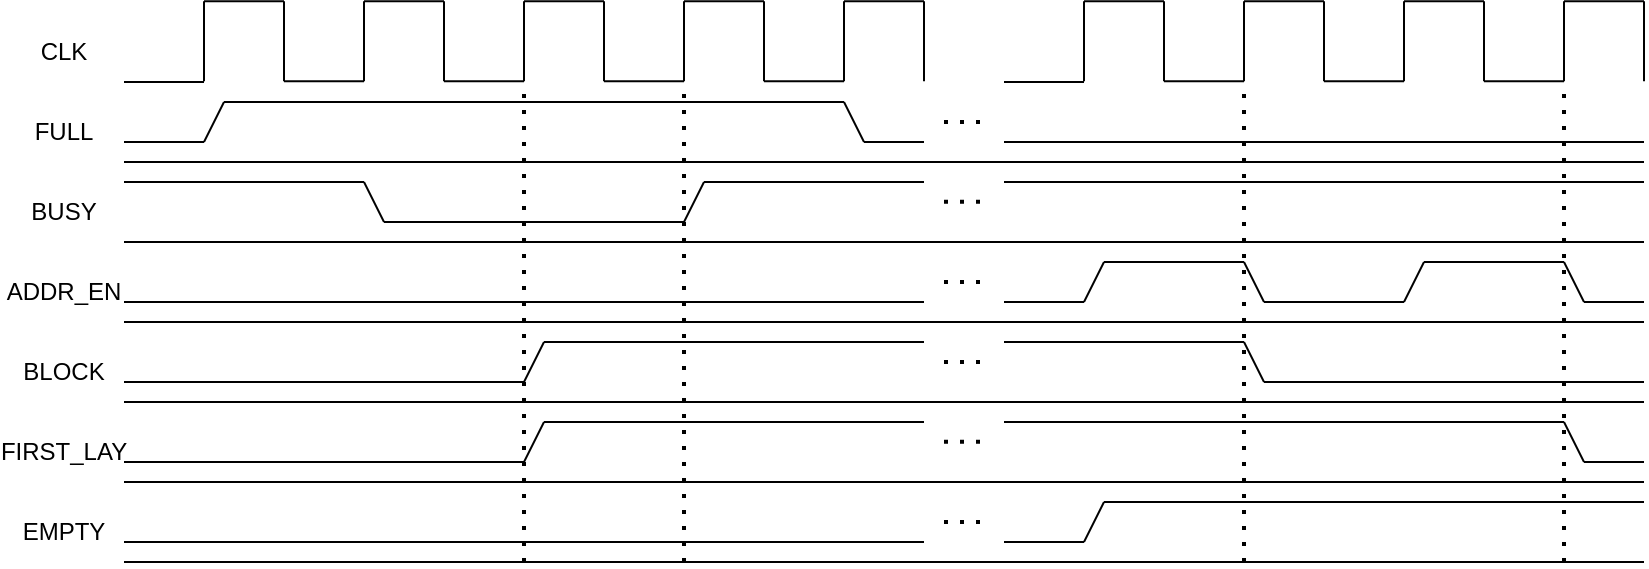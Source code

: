 <mxfile version="20.3.0" type="device" pages="3"><diagram id="llAH6jSd9x4frpxhxNH4" name="in_fifo"><mxGraphModel dx="2252" dy="836" grid="1" gridSize="10" guides="1" tooltips="1" connect="1" arrows="1" fold="1" page="1" pageScale="1" pageWidth="827" pageHeight="1169" math="0" shadow="0"><root><mxCell id="0"/><mxCell id="1" parent="0"/><mxCell id="phJJ6Cd00kpU3MMLMSm2-1" value="" style="endArrow=none;html=1;rounded=0;" edge="1" parent="1"><mxGeometry width="50" height="50" relative="1" as="geometry"><mxPoint x="100" y="279.6" as="sourcePoint"/><mxPoint x="100" y="239.6" as="targetPoint"/></mxGeometry></mxCell><mxCell id="phJJ6Cd00kpU3MMLMSm2-2" value="" style="endArrow=none;html=1;rounded=0;" edge="1" parent="1"><mxGeometry width="50" height="50" relative="1" as="geometry"><mxPoint x="100" y="239.6" as="sourcePoint"/><mxPoint x="140" y="239.6" as="targetPoint"/></mxGeometry></mxCell><mxCell id="phJJ6Cd00kpU3MMLMSm2-3" value="" style="endArrow=none;html=1;rounded=0;" edge="1" parent="1"><mxGeometry width="50" height="50" relative="1" as="geometry"><mxPoint x="140" y="239.6" as="sourcePoint"/><mxPoint x="140" y="279.6" as="targetPoint"/></mxGeometry></mxCell><mxCell id="phJJ6Cd00kpU3MMLMSm2-4" value="" style="endArrow=none;html=1;rounded=0;" edge="1" parent="1"><mxGeometry width="50" height="50" relative="1" as="geometry"><mxPoint x="140" y="279.6" as="sourcePoint"/><mxPoint x="180" y="279.6" as="targetPoint"/></mxGeometry></mxCell><mxCell id="phJJ6Cd00kpU3MMLMSm2-5" value="" style="endArrow=none;html=1;rounded=0;" edge="1" parent="1"><mxGeometry width="50" height="50" relative="1" as="geometry"><mxPoint x="180" y="279.6" as="sourcePoint"/><mxPoint x="180" y="239.6" as="targetPoint"/></mxGeometry></mxCell><mxCell id="phJJ6Cd00kpU3MMLMSm2-6" value="" style="endArrow=none;html=1;rounded=0;" edge="1" parent="1"><mxGeometry width="50" height="50" relative="1" as="geometry"><mxPoint x="180" y="239.6" as="sourcePoint"/><mxPoint x="220" y="239.6" as="targetPoint"/></mxGeometry></mxCell><mxCell id="phJJ6Cd00kpU3MMLMSm2-7" value="" style="endArrow=none;html=1;rounded=0;" edge="1" parent="1"><mxGeometry width="50" height="50" relative="1" as="geometry"><mxPoint x="220" y="239.6" as="sourcePoint"/><mxPoint x="220" y="279.6" as="targetPoint"/></mxGeometry></mxCell><mxCell id="phJJ6Cd00kpU3MMLMSm2-8" value="" style="endArrow=none;html=1;rounded=0;" edge="1" parent="1"><mxGeometry width="50" height="50" relative="1" as="geometry"><mxPoint x="220" y="279.6" as="sourcePoint"/><mxPoint x="260" y="279.6" as="targetPoint"/></mxGeometry></mxCell><mxCell id="phJJ6Cd00kpU3MMLMSm2-9" value="" style="endArrow=none;html=1;rounded=0;" edge="1" parent="1"><mxGeometry width="50" height="50" relative="1" as="geometry"><mxPoint x="260" y="279.6" as="sourcePoint"/><mxPoint x="260" y="239.6" as="targetPoint"/></mxGeometry></mxCell><mxCell id="phJJ6Cd00kpU3MMLMSm2-10" value="" style="endArrow=none;html=1;rounded=0;" edge="1" parent="1"><mxGeometry width="50" height="50" relative="1" as="geometry"><mxPoint x="260" y="239.6" as="sourcePoint"/><mxPoint x="300" y="239.6" as="targetPoint"/></mxGeometry></mxCell><mxCell id="phJJ6Cd00kpU3MMLMSm2-11" value="" style="endArrow=none;html=1;rounded=0;" edge="1" parent="1"><mxGeometry width="50" height="50" relative="1" as="geometry"><mxPoint x="300" y="239.6" as="sourcePoint"/><mxPoint x="300" y="279.6" as="targetPoint"/></mxGeometry></mxCell><mxCell id="phJJ6Cd00kpU3MMLMSm2-12" value="" style="endArrow=none;html=1;rounded=0;" edge="1" parent="1"><mxGeometry width="50" height="50" relative="1" as="geometry"><mxPoint x="300" y="279.6" as="sourcePoint"/><mxPoint x="340" y="279.6" as="targetPoint"/></mxGeometry></mxCell><mxCell id="phJJ6Cd00kpU3MMLMSm2-13" value="" style="endArrow=none;html=1;rounded=0;" edge="1" parent="1"><mxGeometry width="50" height="50" relative="1" as="geometry"><mxPoint x="340" y="279.6" as="sourcePoint"/><mxPoint x="340" y="239.6" as="targetPoint"/></mxGeometry></mxCell><mxCell id="phJJ6Cd00kpU3MMLMSm2-14" value="" style="endArrow=none;html=1;rounded=0;" edge="1" parent="1"><mxGeometry width="50" height="50" relative="1" as="geometry"><mxPoint x="340" y="239.6" as="sourcePoint"/><mxPoint x="380" y="239.6" as="targetPoint"/></mxGeometry></mxCell><mxCell id="phJJ6Cd00kpU3MMLMSm2-15" value="" style="endArrow=none;html=1;rounded=0;" edge="1" parent="1"><mxGeometry width="50" height="50" relative="1" as="geometry"><mxPoint x="380" y="239.6" as="sourcePoint"/><mxPoint x="380" y="279.6" as="targetPoint"/></mxGeometry></mxCell><mxCell id="phJJ6Cd00kpU3MMLMSm2-16" value="" style="endArrow=none;html=1;rounded=0;" edge="1" parent="1"><mxGeometry width="50" height="50" relative="1" as="geometry"><mxPoint x="380" y="279.6" as="sourcePoint"/><mxPoint x="420" y="279.6" as="targetPoint"/></mxGeometry></mxCell><mxCell id="phJJ6Cd00kpU3MMLMSm2-17" value="" style="endArrow=none;html=1;rounded=0;" edge="1" parent="1"><mxGeometry width="50" height="50" relative="1" as="geometry"><mxPoint x="420" y="279.6" as="sourcePoint"/><mxPoint x="420" y="239.6" as="targetPoint"/></mxGeometry></mxCell><mxCell id="phJJ6Cd00kpU3MMLMSm2-18" value="" style="endArrow=none;html=1;rounded=0;" edge="1" parent="1"><mxGeometry width="50" height="50" relative="1" as="geometry"><mxPoint x="420" y="239.6" as="sourcePoint"/><mxPoint x="460" y="239.6" as="targetPoint"/></mxGeometry></mxCell><mxCell id="phJJ6Cd00kpU3MMLMSm2-19" value="" style="endArrow=none;html=1;rounded=0;" edge="1" parent="1"><mxGeometry width="50" height="50" relative="1" as="geometry"><mxPoint x="460" y="239.6" as="sourcePoint"/><mxPoint x="460" y="279.6" as="targetPoint"/></mxGeometry></mxCell><mxCell id="phJJ6Cd00kpU3MMLMSm2-20" value="" style="endArrow=none;html=1;rounded=0;" edge="1" parent="1"><mxGeometry width="50" height="50" relative="1" as="geometry"><mxPoint x="500" y="280" as="sourcePoint"/><mxPoint x="540" y="280" as="targetPoint"/></mxGeometry></mxCell><mxCell id="phJJ6Cd00kpU3MMLMSm2-21" value="" style="endArrow=none;html=1;rounded=0;" edge="1" parent="1"><mxGeometry width="50" height="50" relative="1" as="geometry"><mxPoint x="60" y="320" as="sourcePoint"/><mxPoint x="820" y="320" as="targetPoint"/></mxGeometry></mxCell><mxCell id="phJJ6Cd00kpU3MMLMSm2-23" value="CLK" style="text;html=1;strokeColor=none;fillColor=none;align=center;verticalAlign=middle;whiteSpace=wrap;rounded=0;" vertex="1" parent="1"><mxGeometry y="250" width="60" height="30" as="geometry"/></mxCell><mxCell id="phJJ6Cd00kpU3MMLMSm2-24" value="FULL" style="text;html=1;strokeColor=none;fillColor=none;align=center;verticalAlign=middle;whiteSpace=wrap;rounded=0;" vertex="1" parent="1"><mxGeometry y="290" width="60" height="30" as="geometry"/></mxCell><mxCell id="phJJ6Cd00kpU3MMLMSm2-26" value="BLOCK" style="text;html=1;strokeColor=none;fillColor=none;align=center;verticalAlign=middle;whiteSpace=wrap;rounded=0;" vertex="1" parent="1"><mxGeometry y="410" width="60" height="30" as="geometry"/></mxCell><mxCell id="phJJ6Cd00kpU3MMLMSm2-31" value="FIRST_LAY" style="text;html=1;strokeColor=none;fillColor=none;align=center;verticalAlign=middle;whiteSpace=wrap;rounded=0;" vertex="1" parent="1"><mxGeometry y="450" width="60" height="30" as="geometry"/></mxCell><mxCell id="phJJ6Cd00kpU3MMLMSm2-32" value="EMPTY" style="text;html=1;strokeColor=none;fillColor=none;align=center;verticalAlign=middle;whiteSpace=wrap;rounded=0;" vertex="1" parent="1"><mxGeometry y="490" width="60" height="30" as="geometry"/></mxCell><mxCell id="phJJ6Cd00kpU3MMLMSm2-33" value="BUSY" style="text;html=1;strokeColor=none;fillColor=none;align=center;verticalAlign=middle;whiteSpace=wrap;rounded=0;" vertex="1" parent="1"><mxGeometry y="330" width="60" height="30" as="geometry"/></mxCell><mxCell id="phJJ6Cd00kpU3MMLMSm2-34" value="" style="endArrow=none;html=1;rounded=0;" edge="1" parent="1"><mxGeometry width="50" height="50" relative="1" as="geometry"><mxPoint x="60" y="280" as="sourcePoint"/><mxPoint x="100" y="280" as="targetPoint"/></mxGeometry></mxCell><mxCell id="phJJ6Cd00kpU3MMLMSm2-35" value="" style="endArrow=none;html=1;rounded=0;" edge="1" parent="1"><mxGeometry width="50" height="50" relative="1" as="geometry"><mxPoint x="60" y="360" as="sourcePoint"/><mxPoint x="820" y="360" as="targetPoint"/></mxGeometry></mxCell><mxCell id="phJJ6Cd00kpU3MMLMSm2-37" value="" style="endArrow=none;html=1;rounded=0;" edge="1" parent="1"><mxGeometry width="50" height="50" relative="1" as="geometry"><mxPoint x="60" y="440" as="sourcePoint"/><mxPoint x="820" y="440" as="targetPoint"/></mxGeometry></mxCell><mxCell id="phJJ6Cd00kpU3MMLMSm2-38" value="" style="endArrow=none;html=1;rounded=0;" edge="1" parent="1"><mxGeometry width="50" height="50" relative="1" as="geometry"><mxPoint x="60" y="480" as="sourcePoint"/><mxPoint x="820" y="480" as="targetPoint"/></mxGeometry></mxCell><mxCell id="phJJ6Cd00kpU3MMLMSm2-39" value="" style="endArrow=none;html=1;rounded=0;" edge="1" parent="1"><mxGeometry width="50" height="50" relative="1" as="geometry"><mxPoint x="60" y="520" as="sourcePoint"/><mxPoint x="820" y="520" as="targetPoint"/></mxGeometry></mxCell><mxCell id="phJJ6Cd00kpU3MMLMSm2-40" value="" style="endArrow=none;html=1;rounded=0;" edge="1" parent="1"><mxGeometry width="50" height="50" relative="1" as="geometry"><mxPoint x="60" y="310" as="sourcePoint"/><mxPoint x="100" y="310" as="targetPoint"/></mxGeometry></mxCell><mxCell id="phJJ6Cd00kpU3MMLMSm2-41" value="" style="endArrow=none;html=1;rounded=0;" edge="1" parent="1"><mxGeometry width="50" height="50" relative="1" as="geometry"><mxPoint x="100" y="310" as="sourcePoint"/><mxPoint x="110" y="290" as="targetPoint"/></mxGeometry></mxCell><mxCell id="phJJ6Cd00kpU3MMLMSm2-42" value="" style="endArrow=none;html=1;rounded=0;" edge="1" parent="1"><mxGeometry width="50" height="50" relative="1" as="geometry"><mxPoint x="110" y="290" as="sourcePoint"/><mxPoint x="420" y="290" as="targetPoint"/></mxGeometry></mxCell><mxCell id="phJJ6Cd00kpU3MMLMSm2-43" value="" style="endArrow=none;html=1;rounded=0;" edge="1" parent="1"><mxGeometry width="50" height="50" relative="1" as="geometry"><mxPoint x="60" y="330" as="sourcePoint"/><mxPoint x="180" y="330" as="targetPoint"/></mxGeometry></mxCell><mxCell id="phJJ6Cd00kpU3MMLMSm2-44" value="" style="endArrow=none;html=1;rounded=0;" edge="1" parent="1"><mxGeometry width="50" height="50" relative="1" as="geometry"><mxPoint x="60" y="510" as="sourcePoint"/><mxPoint x="140" y="510" as="targetPoint"/></mxGeometry></mxCell><mxCell id="phJJ6Cd00kpU3MMLMSm2-45" value="" style="endArrow=none;html=1;rounded=0;" edge="1" parent="1"><mxGeometry width="50" height="50" relative="1" as="geometry"><mxPoint x="180" y="330" as="sourcePoint"/><mxPoint x="190" y="350" as="targetPoint"/></mxGeometry></mxCell><mxCell id="phJJ6Cd00kpU3MMLMSm2-46" value="" style="endArrow=none;html=1;rounded=0;" edge="1" parent="1"><mxGeometry width="50" height="50" relative="1" as="geometry"><mxPoint x="190" y="350" as="sourcePoint"/><mxPoint x="340" y="350" as="targetPoint"/></mxGeometry></mxCell><mxCell id="phJJ6Cd00kpU3MMLMSm2-47" value="" style="endArrow=none;html=1;rounded=0;" edge="1" parent="1"><mxGeometry width="50" height="50" relative="1" as="geometry"><mxPoint x="60" y="470" as="sourcePoint"/><mxPoint x="260" y="470" as="targetPoint"/></mxGeometry></mxCell><mxCell id="phJJ6Cd00kpU3MMLMSm2-48" value="" style="endArrow=none;html=1;rounded=0;" edge="1" parent="1"><mxGeometry width="50" height="50" relative="1" as="geometry"><mxPoint x="260" y="470" as="sourcePoint"/><mxPoint x="270" y="450" as="targetPoint"/></mxGeometry></mxCell><mxCell id="phJJ6Cd00kpU3MMLMSm2-49" value="" style="endArrow=none;html=1;rounded=0;" edge="1" parent="1"><mxGeometry width="50" height="50" relative="1" as="geometry"><mxPoint x="60" y="430" as="sourcePoint"/><mxPoint x="260" y="430" as="targetPoint"/></mxGeometry></mxCell><mxCell id="phJJ6Cd00kpU3MMLMSm2-50" value="" style="endArrow=none;html=1;rounded=0;" edge="1" parent="1"><mxGeometry width="50" height="50" relative="1" as="geometry"><mxPoint x="260" y="430" as="sourcePoint"/><mxPoint x="270" y="410" as="targetPoint"/></mxGeometry></mxCell><mxCell id="phJJ6Cd00kpU3MMLMSm2-51" value="" style="endArrow=none;html=1;rounded=0;" edge="1" parent="1"><mxGeometry width="50" height="50" relative="1" as="geometry"><mxPoint x="270" y="410" as="sourcePoint"/><mxPoint x="460" y="410" as="targetPoint"/></mxGeometry></mxCell><mxCell id="phJJ6Cd00kpU3MMLMSm2-52" value="" style="endArrow=none;html=1;rounded=0;" edge="1" parent="1"><mxGeometry width="50" height="50" relative="1" as="geometry"><mxPoint x="140" y="510" as="sourcePoint"/><mxPoint x="460" y="510" as="targetPoint"/></mxGeometry></mxCell><mxCell id="phJJ6Cd00kpU3MMLMSm2-53" value="" style="endArrow=none;html=1;rounded=0;" edge="1" parent="1"><mxGeometry width="50" height="50" relative="1" as="geometry"><mxPoint x="430" y="310" as="sourcePoint"/><mxPoint x="420" y="290" as="targetPoint"/></mxGeometry></mxCell><mxCell id="phJJ6Cd00kpU3MMLMSm2-54" value="" style="endArrow=none;html=1;rounded=0;" edge="1" parent="1"><mxGeometry width="50" height="50" relative="1" as="geometry"><mxPoint x="430" y="310" as="sourcePoint"/><mxPoint x="460" y="310" as="targetPoint"/></mxGeometry></mxCell><mxCell id="phJJ6Cd00kpU3MMLMSm2-58" value="" style="endArrow=none;html=1;rounded=0;" edge="1" parent="1"><mxGeometry width="50" height="50" relative="1" as="geometry"><mxPoint x="270" y="450" as="sourcePoint"/><mxPoint x="460" y="450" as="targetPoint"/></mxGeometry></mxCell><mxCell id="phJJ6Cd00kpU3MMLMSm2-59" value="" style="endArrow=none;dashed=1;html=1;dashPattern=1 3;strokeWidth=2;rounded=0;" edge="1" parent="1"><mxGeometry width="50" height="50" relative="1" as="geometry"><mxPoint x="260" y="520" as="sourcePoint"/><mxPoint x="260" y="280" as="targetPoint"/></mxGeometry></mxCell><mxCell id="phJJ6Cd00kpU3MMLMSm2-60" value="" style="endArrow=none;html=1;rounded=0;" edge="1" parent="1"><mxGeometry width="50" height="50" relative="1" as="geometry"><mxPoint x="340" y="350" as="sourcePoint"/><mxPoint x="350" y="330" as="targetPoint"/></mxGeometry></mxCell><mxCell id="phJJ6Cd00kpU3MMLMSm2-61" value="" style="endArrow=none;html=1;rounded=0;" edge="1" parent="1"><mxGeometry width="50" height="50" relative="1" as="geometry"><mxPoint x="350" y="330" as="sourcePoint"/><mxPoint x="460" y="330" as="targetPoint"/></mxGeometry></mxCell><mxCell id="phJJ6Cd00kpU3MMLMSm2-62" value="" style="endArrow=none;dashed=1;html=1;dashPattern=1 3;strokeWidth=2;rounded=0;" edge="1" parent="1"><mxGeometry width="50" height="50" relative="1" as="geometry"><mxPoint x="340" y="520" as="sourcePoint"/><mxPoint x="340" y="280" as="targetPoint"/></mxGeometry></mxCell><mxCell id="phJJ6Cd00kpU3MMLMSm2-66" value="" style="endArrow=none;dashed=1;html=1;dashPattern=1 3;strokeWidth=2;rounded=0;" edge="1" parent="1"><mxGeometry width="50" height="50" relative="1" as="geometry"><mxPoint x="470" y="300" as="sourcePoint"/><mxPoint x="490" y="300" as="targetPoint"/></mxGeometry></mxCell><mxCell id="phJJ6Cd00kpU3MMLMSm2-67" value="" style="endArrow=none;dashed=1;html=1;dashPattern=1 3;strokeWidth=2;rounded=0;" edge="1" parent="1"><mxGeometry width="50" height="50" relative="1" as="geometry"><mxPoint x="470" y="339.86" as="sourcePoint"/><mxPoint x="490" y="339.86" as="targetPoint"/></mxGeometry></mxCell><mxCell id="phJJ6Cd00kpU3MMLMSm2-69" value="" style="endArrow=none;dashed=1;html=1;dashPattern=1 3;strokeWidth=2;rounded=0;" edge="1" parent="1"><mxGeometry width="50" height="50" relative="1" as="geometry"><mxPoint x="470" y="420" as="sourcePoint"/><mxPoint x="490" y="420" as="targetPoint"/></mxGeometry></mxCell><mxCell id="phJJ6Cd00kpU3MMLMSm2-70" value="" style="endArrow=none;dashed=1;html=1;dashPattern=1 3;strokeWidth=2;rounded=0;" edge="1" parent="1"><mxGeometry width="50" height="50" relative="1" as="geometry"><mxPoint x="470" y="459.86" as="sourcePoint"/><mxPoint x="490" y="459.86" as="targetPoint"/></mxGeometry></mxCell><mxCell id="phJJ6Cd00kpU3MMLMSm2-71" value="" style="endArrow=none;dashed=1;html=1;dashPattern=1 3;strokeWidth=2;rounded=0;" edge="1" parent="1"><mxGeometry width="50" height="50" relative="1" as="geometry"><mxPoint x="470" y="500.0" as="sourcePoint"/><mxPoint x="490" y="500.0" as="targetPoint"/></mxGeometry></mxCell><mxCell id="phJJ6Cd00kpU3MMLMSm2-72" value="" style="endArrow=none;html=1;rounded=0;" edge="1" parent="1"><mxGeometry width="50" height="50" relative="1" as="geometry"><mxPoint x="500" y="330" as="sourcePoint"/><mxPoint x="820" y="330" as="targetPoint"/></mxGeometry></mxCell><mxCell id="phJJ6Cd00kpU3MMLMSm2-73" value="" style="endArrow=none;html=1;rounded=0;" edge="1" parent="1"><mxGeometry width="50" height="50" relative="1" as="geometry"><mxPoint x="500" y="310" as="sourcePoint"/><mxPoint x="820" y="310" as="targetPoint"/></mxGeometry></mxCell><mxCell id="phJJ6Cd00kpU3MMLMSm2-75" value="" style="endArrow=none;html=1;rounded=0;" edge="1" parent="1"><mxGeometry width="50" height="50" relative="1" as="geometry"><mxPoint x="540" y="279.67" as="sourcePoint"/><mxPoint x="540" y="239.67" as="targetPoint"/></mxGeometry></mxCell><mxCell id="phJJ6Cd00kpU3MMLMSm2-76" value="" style="endArrow=none;html=1;rounded=0;" edge="1" parent="1"><mxGeometry width="50" height="50" relative="1" as="geometry"><mxPoint x="540" y="239.67" as="sourcePoint"/><mxPoint x="580" y="239.67" as="targetPoint"/></mxGeometry></mxCell><mxCell id="phJJ6Cd00kpU3MMLMSm2-77" value="" style="endArrow=none;html=1;rounded=0;" edge="1" parent="1"><mxGeometry width="50" height="50" relative="1" as="geometry"><mxPoint x="580" y="239.67" as="sourcePoint"/><mxPoint x="580" y="279.67" as="targetPoint"/></mxGeometry></mxCell><mxCell id="phJJ6Cd00kpU3MMLMSm2-78" value="" style="endArrow=none;html=1;rounded=0;" edge="1" parent="1"><mxGeometry width="50" height="50" relative="1" as="geometry"><mxPoint x="580" y="279.67" as="sourcePoint"/><mxPoint x="620" y="279.67" as="targetPoint"/></mxGeometry></mxCell><mxCell id="phJJ6Cd00kpU3MMLMSm2-79" value="" style="endArrow=none;html=1;rounded=0;" edge="1" parent="1"><mxGeometry width="50" height="50" relative="1" as="geometry"><mxPoint x="620" y="279.67" as="sourcePoint"/><mxPoint x="620" y="239.67" as="targetPoint"/></mxGeometry></mxCell><mxCell id="phJJ6Cd00kpU3MMLMSm2-80" value="" style="endArrow=none;html=1;rounded=0;" edge="1" parent="1"><mxGeometry width="50" height="50" relative="1" as="geometry"><mxPoint x="620" y="239.67" as="sourcePoint"/><mxPoint x="660" y="239.67" as="targetPoint"/></mxGeometry></mxCell><mxCell id="phJJ6Cd00kpU3MMLMSm2-81" value="" style="endArrow=none;html=1;rounded=0;" edge="1" parent="1"><mxGeometry width="50" height="50" relative="1" as="geometry"><mxPoint x="660" y="239.67" as="sourcePoint"/><mxPoint x="660" y="279.67" as="targetPoint"/></mxGeometry></mxCell><mxCell id="phJJ6Cd00kpU3MMLMSm2-82" value="" style="endArrow=none;html=1;rounded=0;" edge="1" parent="1"><mxGeometry width="50" height="50" relative="1" as="geometry"><mxPoint x="660" y="279.67" as="sourcePoint"/><mxPoint x="700" y="279.67" as="targetPoint"/></mxGeometry></mxCell><mxCell id="phJJ6Cd00kpU3MMLMSm2-83" value="" style="endArrow=none;html=1;rounded=0;" edge="1" parent="1"><mxGeometry width="50" height="50" relative="1" as="geometry"><mxPoint x="700" y="279.67" as="sourcePoint"/><mxPoint x="700" y="239.67" as="targetPoint"/></mxGeometry></mxCell><mxCell id="phJJ6Cd00kpU3MMLMSm2-84" value="" style="endArrow=none;html=1;rounded=0;" edge="1" parent="1"><mxGeometry width="50" height="50" relative="1" as="geometry"><mxPoint x="700" y="239.67" as="sourcePoint"/><mxPoint x="740" y="239.67" as="targetPoint"/></mxGeometry></mxCell><mxCell id="phJJ6Cd00kpU3MMLMSm2-85" value="" style="endArrow=none;html=1;rounded=0;" edge="1" parent="1"><mxGeometry width="50" height="50" relative="1" as="geometry"><mxPoint x="740" y="239.67" as="sourcePoint"/><mxPoint x="740" y="279.67" as="targetPoint"/></mxGeometry></mxCell><mxCell id="phJJ6Cd00kpU3MMLMSm2-87" value="" style="endArrow=none;html=1;rounded=0;" edge="1" parent="1"><mxGeometry width="50" height="50" relative="1" as="geometry"><mxPoint x="500" y="410" as="sourcePoint"/><mxPoint x="620" y="410" as="targetPoint"/></mxGeometry></mxCell><mxCell id="phJJ6Cd00kpU3MMLMSm2-88" value="" style="endArrow=none;html=1;rounded=0;" edge="1" parent="1"><mxGeometry width="50" height="50" relative="1" as="geometry"><mxPoint x="500" y="450" as="sourcePoint"/><mxPoint x="780" y="450" as="targetPoint"/></mxGeometry></mxCell><mxCell id="phJJ6Cd00kpU3MMLMSm2-89" value="" style="endArrow=none;html=1;rounded=0;" edge="1" parent="1"><mxGeometry width="50" height="50" relative="1" as="geometry"><mxPoint x="540" y="510" as="sourcePoint"/><mxPoint x="550" y="490" as="targetPoint"/></mxGeometry></mxCell><mxCell id="phJJ6Cd00kpU3MMLMSm2-90" value="" style="endArrow=none;html=1;rounded=0;" edge="1" parent="1"><mxGeometry width="50" height="50" relative="1" as="geometry"><mxPoint x="550" y="490" as="sourcePoint"/><mxPoint x="820" y="490" as="targetPoint"/></mxGeometry></mxCell><mxCell id="phJJ6Cd00kpU3MMLMSm2-91" value="" style="endArrow=none;html=1;rounded=0;" edge="1" parent="1"><mxGeometry width="50" height="50" relative="1" as="geometry"><mxPoint x="630" y="430" as="sourcePoint"/><mxPoint x="620" y="410" as="targetPoint"/></mxGeometry></mxCell><mxCell id="phJJ6Cd00kpU3MMLMSm2-92" value="" style="endArrow=none;html=1;rounded=0;" edge="1" parent="1"><mxGeometry width="50" height="50" relative="1" as="geometry"><mxPoint x="500" y="510" as="sourcePoint"/><mxPoint x="540" y="510" as="targetPoint"/></mxGeometry></mxCell><mxCell id="phJJ6Cd00kpU3MMLMSm2-93" value="" style="endArrow=none;html=1;rounded=0;" edge="1" parent="1"><mxGeometry width="50" height="50" relative="1" as="geometry"><mxPoint x="60" y="400" as="sourcePoint"/><mxPoint x="820" y="400" as="targetPoint"/></mxGeometry></mxCell><mxCell id="phJJ6Cd00kpU3MMLMSm2-94" value="ADDR_EN" style="text;html=1;strokeColor=none;fillColor=none;align=center;verticalAlign=middle;whiteSpace=wrap;rounded=0;" vertex="1" parent="1"><mxGeometry y="370" width="60" height="30" as="geometry"/></mxCell><mxCell id="phJJ6Cd00kpU3MMLMSm2-95" value="" style="endArrow=none;html=1;rounded=0;" edge="1" parent="1"><mxGeometry width="50" height="50" relative="1" as="geometry"><mxPoint x="60" y="390" as="sourcePoint"/><mxPoint x="460" y="390" as="targetPoint"/></mxGeometry></mxCell><mxCell id="phJJ6Cd00kpU3MMLMSm2-96" value="" style="endArrow=none;dashed=1;html=1;dashPattern=1 3;strokeWidth=2;rounded=0;" edge="1" parent="1"><mxGeometry width="50" height="50" relative="1" as="geometry"><mxPoint x="470" y="380.0" as="sourcePoint"/><mxPoint x="490" y="380.0" as="targetPoint"/></mxGeometry></mxCell><mxCell id="phJJ6Cd00kpU3MMLMSm2-97" value="" style="endArrow=none;html=1;rounded=0;" edge="1" parent="1"><mxGeometry width="50" height="50" relative="1" as="geometry"><mxPoint x="550" y="370" as="sourcePoint"/><mxPoint x="620" y="370" as="targetPoint"/></mxGeometry></mxCell><mxCell id="phJJ6Cd00kpU3MMLMSm2-98" value="" style="endArrow=none;html=1;rounded=0;" edge="1" parent="1"><mxGeometry width="50" height="50" relative="1" as="geometry"><mxPoint x="540" y="390" as="sourcePoint"/><mxPoint x="550.0" y="370" as="targetPoint"/></mxGeometry></mxCell><mxCell id="phJJ6Cd00kpU3MMLMSm2-99" value="" style="endArrow=none;html=1;rounded=0;" edge="1" parent="1"><mxGeometry width="50" height="50" relative="1" as="geometry"><mxPoint x="630.0" y="390" as="sourcePoint"/><mxPoint x="620.0" y="370" as="targetPoint"/></mxGeometry></mxCell><mxCell id="phJJ6Cd00kpU3MMLMSm2-100" value="" style="endArrow=none;html=1;rounded=0;" edge="1" parent="1"><mxGeometry width="50" height="50" relative="1" as="geometry"><mxPoint x="500" y="390.0" as="sourcePoint"/><mxPoint x="540" y="390.0" as="targetPoint"/></mxGeometry></mxCell><mxCell id="phJJ6Cd00kpU3MMLMSm2-101" value="" style="endArrow=none;html=1;rounded=0;" edge="1" parent="1"><mxGeometry width="50" height="50" relative="1" as="geometry"><mxPoint x="710" y="370" as="sourcePoint"/><mxPoint x="780" y="370" as="targetPoint"/></mxGeometry></mxCell><mxCell id="phJJ6Cd00kpU3MMLMSm2-102" value="" style="endArrow=none;html=1;rounded=0;" edge="1" parent="1"><mxGeometry width="50" height="50" relative="1" as="geometry"><mxPoint x="700" y="390" as="sourcePoint"/><mxPoint x="710.0" y="370" as="targetPoint"/></mxGeometry></mxCell><mxCell id="phJJ6Cd00kpU3MMLMSm2-103" value="" style="endArrow=none;html=1;rounded=0;" edge="1" parent="1"><mxGeometry width="50" height="50" relative="1" as="geometry"><mxPoint x="790.0" y="390" as="sourcePoint"/><mxPoint x="780.0" y="370" as="targetPoint"/></mxGeometry></mxCell><mxCell id="phJJ6Cd00kpU3MMLMSm2-104" value="" style="endArrow=none;html=1;rounded=0;" edge="1" parent="1"><mxGeometry width="50" height="50" relative="1" as="geometry"><mxPoint x="630" y="390" as="sourcePoint"/><mxPoint x="700" y="390.0" as="targetPoint"/></mxGeometry></mxCell><mxCell id="phJJ6Cd00kpU3MMLMSm2-105" value="" style="endArrow=none;html=1;rounded=0;" edge="1" parent="1"><mxGeometry width="50" height="50" relative="1" as="geometry"><mxPoint x="790.0" y="470" as="sourcePoint"/><mxPoint x="780.0" y="450" as="targetPoint"/></mxGeometry></mxCell><mxCell id="phJJ6Cd00kpU3MMLMSm2-106" value="" style="endArrow=none;html=1;rounded=0;" edge="1" parent="1"><mxGeometry width="50" height="50" relative="1" as="geometry"><mxPoint x="630" y="430" as="sourcePoint"/><mxPoint x="820" y="430" as="targetPoint"/></mxGeometry></mxCell><mxCell id="phJJ6Cd00kpU3MMLMSm2-108" value="" style="endArrow=none;html=1;rounded=0;" edge="1" parent="1"><mxGeometry width="50" height="50" relative="1" as="geometry"><mxPoint x="740" y="279.6" as="sourcePoint"/><mxPoint x="780" y="279.6" as="targetPoint"/></mxGeometry></mxCell><mxCell id="phJJ6Cd00kpU3MMLMSm2-109" value="" style="endArrow=none;html=1;rounded=0;" edge="1" parent="1"><mxGeometry width="50" height="50" relative="1" as="geometry"><mxPoint x="780" y="279.6" as="sourcePoint"/><mxPoint x="780" y="239.6" as="targetPoint"/></mxGeometry></mxCell><mxCell id="phJJ6Cd00kpU3MMLMSm2-110" value="" style="endArrow=none;html=1;rounded=0;" edge="1" parent="1"><mxGeometry width="50" height="50" relative="1" as="geometry"><mxPoint x="780" y="239.6" as="sourcePoint"/><mxPoint x="820" y="239.6" as="targetPoint"/></mxGeometry></mxCell><mxCell id="phJJ6Cd00kpU3MMLMSm2-111" value="" style="endArrow=none;html=1;rounded=0;" edge="1" parent="1"><mxGeometry width="50" height="50" relative="1" as="geometry"><mxPoint x="820" y="239.6" as="sourcePoint"/><mxPoint x="820" y="279.6" as="targetPoint"/></mxGeometry></mxCell><mxCell id="phJJ6Cd00kpU3MMLMSm2-112" value="" style="endArrow=none;html=1;rounded=0;" edge="1" parent="1"><mxGeometry width="50" height="50" relative="1" as="geometry"><mxPoint x="820" y="390" as="sourcePoint"/><mxPoint x="790" y="390" as="targetPoint"/></mxGeometry></mxCell><mxCell id="phJJ6Cd00kpU3MMLMSm2-113" value="" style="endArrow=none;html=1;rounded=0;" edge="1" parent="1"><mxGeometry width="50" height="50" relative="1" as="geometry"><mxPoint x="820" y="470" as="sourcePoint"/><mxPoint x="790" y="470" as="targetPoint"/></mxGeometry></mxCell><mxCell id="phJJ6Cd00kpU3MMLMSm2-114" value="" style="endArrow=none;dashed=1;html=1;dashPattern=1 3;strokeWidth=2;rounded=0;" edge="1" parent="1"><mxGeometry width="50" height="50" relative="1" as="geometry"><mxPoint x="620" y="520" as="sourcePoint"/><mxPoint x="620" y="280" as="targetPoint"/></mxGeometry></mxCell><mxCell id="phJJ6Cd00kpU3MMLMSm2-115" value="" style="endArrow=none;dashed=1;html=1;dashPattern=1 3;strokeWidth=2;rounded=0;" edge="1" parent="1"><mxGeometry width="50" height="50" relative="1" as="geometry"><mxPoint x="780" y="520" as="sourcePoint"/><mxPoint x="780" y="280" as="targetPoint"/></mxGeometry></mxCell></root></mxGraphModel></diagram><diagram id="HLL11Jb9ugMjc8dU6oSF" name="out_fifo"><mxGraphModel dx="1811" dy="577" grid="1" gridSize="10" guides="1" tooltips="1" connect="1" arrows="1" fold="1" page="1" pageScale="1" pageWidth="827" pageHeight="1169" math="0" shadow="0"><root><mxCell id="0"/><mxCell id="1" parent="0"/><mxCell id="msFO68KBXxa9VjVANF8V-1" value="" style="endArrow=none;html=1;rounded=0;" edge="1" parent="1"><mxGeometry width="50" height="50" relative="1" as="geometry"><mxPoint x="100" y="279.6" as="sourcePoint"/><mxPoint x="100" y="239.6" as="targetPoint"/></mxGeometry></mxCell><mxCell id="msFO68KBXxa9VjVANF8V-2" value="" style="endArrow=none;html=1;rounded=0;" edge="1" parent="1"><mxGeometry width="50" height="50" relative="1" as="geometry"><mxPoint x="100" y="239.6" as="sourcePoint"/><mxPoint x="140" y="239.6" as="targetPoint"/></mxGeometry></mxCell><mxCell id="msFO68KBXxa9VjVANF8V-3" value="" style="endArrow=none;html=1;rounded=0;" edge="1" parent="1"><mxGeometry width="50" height="50" relative="1" as="geometry"><mxPoint x="140" y="239.6" as="sourcePoint"/><mxPoint x="140" y="279.6" as="targetPoint"/></mxGeometry></mxCell><mxCell id="msFO68KBXxa9VjVANF8V-4" value="" style="endArrow=none;html=1;rounded=0;" edge="1" parent="1"><mxGeometry width="50" height="50" relative="1" as="geometry"><mxPoint x="140" y="279.6" as="sourcePoint"/><mxPoint x="180" y="279.6" as="targetPoint"/></mxGeometry></mxCell><mxCell id="msFO68KBXxa9VjVANF8V-5" value="" style="endArrow=none;html=1;rounded=0;" edge="1" parent="1"><mxGeometry width="50" height="50" relative="1" as="geometry"><mxPoint x="180" y="279.6" as="sourcePoint"/><mxPoint x="180" y="239.6" as="targetPoint"/></mxGeometry></mxCell><mxCell id="msFO68KBXxa9VjVANF8V-6" value="" style="endArrow=none;html=1;rounded=0;" edge="1" parent="1"><mxGeometry width="50" height="50" relative="1" as="geometry"><mxPoint x="180" y="239.6" as="sourcePoint"/><mxPoint x="220" y="239.6" as="targetPoint"/></mxGeometry></mxCell><mxCell id="msFO68KBXxa9VjVANF8V-7" value="" style="endArrow=none;html=1;rounded=0;" edge="1" parent="1"><mxGeometry width="50" height="50" relative="1" as="geometry"><mxPoint x="220" y="239.6" as="sourcePoint"/><mxPoint x="220" y="279.6" as="targetPoint"/></mxGeometry></mxCell><mxCell id="msFO68KBXxa9VjVANF8V-8" value="" style="endArrow=none;html=1;rounded=0;" edge="1" parent="1"><mxGeometry width="50" height="50" relative="1" as="geometry"><mxPoint x="220" y="279.6" as="sourcePoint"/><mxPoint x="260" y="279.6" as="targetPoint"/></mxGeometry></mxCell><mxCell id="msFO68KBXxa9VjVANF8V-9" value="" style="endArrow=none;html=1;rounded=0;" edge="1" parent="1"><mxGeometry width="50" height="50" relative="1" as="geometry"><mxPoint x="260" y="279.6" as="sourcePoint"/><mxPoint x="260" y="239.6" as="targetPoint"/></mxGeometry></mxCell><mxCell id="msFO68KBXxa9VjVANF8V-10" value="" style="endArrow=none;html=1;rounded=0;" edge="1" parent="1"><mxGeometry width="50" height="50" relative="1" as="geometry"><mxPoint x="260" y="239.6" as="sourcePoint"/><mxPoint x="300" y="239.6" as="targetPoint"/></mxGeometry></mxCell><mxCell id="msFO68KBXxa9VjVANF8V-11" value="" style="endArrow=none;html=1;rounded=0;" edge="1" parent="1"><mxGeometry width="50" height="50" relative="1" as="geometry"><mxPoint x="300" y="239.6" as="sourcePoint"/><mxPoint x="300" y="279.6" as="targetPoint"/></mxGeometry></mxCell><mxCell id="msFO68KBXxa9VjVANF8V-12" value="" style="endArrow=none;html=1;rounded=0;" edge="1" parent="1"><mxGeometry width="50" height="50" relative="1" as="geometry"><mxPoint x="300" y="279.6" as="sourcePoint"/><mxPoint x="340" y="279.6" as="targetPoint"/></mxGeometry></mxCell><mxCell id="msFO68KBXxa9VjVANF8V-13" value="" style="endArrow=none;html=1;rounded=0;" edge="1" parent="1"><mxGeometry width="50" height="50" relative="1" as="geometry"><mxPoint x="340" y="279.6" as="sourcePoint"/><mxPoint x="340" y="239.6" as="targetPoint"/></mxGeometry></mxCell><mxCell id="msFO68KBXxa9VjVANF8V-14" value="" style="endArrow=none;html=1;rounded=0;" edge="1" parent="1"><mxGeometry width="50" height="50" relative="1" as="geometry"><mxPoint x="340" y="239.6" as="sourcePoint"/><mxPoint x="380" y="239.6" as="targetPoint"/></mxGeometry></mxCell><mxCell id="msFO68KBXxa9VjVANF8V-15" value="" style="endArrow=none;html=1;rounded=0;" edge="1" parent="1"><mxGeometry width="50" height="50" relative="1" as="geometry"><mxPoint x="380" y="239.6" as="sourcePoint"/><mxPoint x="380" y="279.6" as="targetPoint"/></mxGeometry></mxCell><mxCell id="msFO68KBXxa9VjVANF8V-16" value="" style="endArrow=none;html=1;rounded=0;" edge="1" parent="1"><mxGeometry width="50" height="50" relative="1" as="geometry"><mxPoint x="380" y="279.6" as="sourcePoint"/><mxPoint x="420" y="279.6" as="targetPoint"/></mxGeometry></mxCell><mxCell id="msFO68KBXxa9VjVANF8V-17" value="" style="endArrow=none;html=1;rounded=0;" edge="1" parent="1"><mxGeometry width="50" height="50" relative="1" as="geometry"><mxPoint x="420" y="279.6" as="sourcePoint"/><mxPoint x="420" y="239.6" as="targetPoint"/></mxGeometry></mxCell><mxCell id="msFO68KBXxa9VjVANF8V-18" value="" style="endArrow=none;html=1;rounded=0;" edge="1" parent="1"><mxGeometry width="50" height="50" relative="1" as="geometry"><mxPoint x="420" y="239.6" as="sourcePoint"/><mxPoint x="460" y="239.6" as="targetPoint"/></mxGeometry></mxCell><mxCell id="msFO68KBXxa9VjVANF8V-19" value="" style="endArrow=none;html=1;rounded=0;" edge="1" parent="1"><mxGeometry width="50" height="50" relative="1" as="geometry"><mxPoint x="460" y="239.6" as="sourcePoint"/><mxPoint x="460" y="279.6" as="targetPoint"/></mxGeometry></mxCell><mxCell id="msFO68KBXxa9VjVANF8V-20" value="" style="endArrow=none;html=1;rounded=0;" edge="1" parent="1"><mxGeometry width="50" height="50" relative="1" as="geometry"><mxPoint x="500" y="280" as="sourcePoint"/><mxPoint x="540" y="280" as="targetPoint"/></mxGeometry></mxCell><mxCell id="msFO68KBXxa9VjVANF8V-21" value="" style="endArrow=none;html=1;rounded=0;" edge="1" parent="1"><mxGeometry width="50" height="50" relative="1" as="geometry"><mxPoint x="60" y="320" as="sourcePoint"/><mxPoint x="820" y="320" as="targetPoint"/></mxGeometry></mxCell><mxCell id="msFO68KBXxa9VjVANF8V-22" value="CLK" style="text;html=1;strokeColor=none;fillColor=none;align=center;verticalAlign=middle;whiteSpace=wrap;rounded=0;" vertex="1" parent="1"><mxGeometry y="250" width="60" height="30" as="geometry"/></mxCell><mxCell id="msFO68KBXxa9VjVANF8V-23" value="FULL" style="text;html=1;strokeColor=none;fillColor=none;align=center;verticalAlign=middle;whiteSpace=wrap;rounded=0;" vertex="1" parent="1"><mxGeometry y="290" width="60" height="30" as="geometry"/></mxCell><mxCell id="msFO68KBXxa9VjVANF8V-24" value="BLOCK" style="text;html=1;strokeColor=none;fillColor=none;align=center;verticalAlign=middle;whiteSpace=wrap;rounded=0;" vertex="1" parent="1"><mxGeometry y="330" width="60" height="30" as="geometry"/></mxCell><mxCell id="msFO68KBXxa9VjVANF8V-25" value="FIRST_LAY" style="text;html=1;strokeColor=none;fillColor=none;align=center;verticalAlign=middle;whiteSpace=wrap;rounded=0;" vertex="1" parent="1"><mxGeometry y="450" width="60" height="30" as="geometry"/></mxCell><mxCell id="msFO68KBXxa9VjVANF8V-26" value="EMPTY" style="text;html=1;strokeColor=none;fillColor=none;align=center;verticalAlign=middle;whiteSpace=wrap;rounded=0;" vertex="1" parent="1"><mxGeometry y="490" width="60" height="30" as="geometry"/></mxCell><mxCell id="msFO68KBXxa9VjVANF8V-28" value="" style="endArrow=none;html=1;rounded=0;" edge="1" parent="1"><mxGeometry width="50" height="50" relative="1" as="geometry"><mxPoint x="60" y="280" as="sourcePoint"/><mxPoint x="100" y="280" as="targetPoint"/></mxGeometry></mxCell><mxCell id="msFO68KBXxa9VjVANF8V-29" value="" style="endArrow=none;html=1;rounded=0;" edge="1" parent="1"><mxGeometry width="50" height="50" relative="1" as="geometry"><mxPoint x="60" y="360" as="sourcePoint"/><mxPoint x="820" y="360" as="targetPoint"/></mxGeometry></mxCell><mxCell id="msFO68KBXxa9VjVANF8V-30" value="" style="endArrow=none;html=1;rounded=0;" edge="1" parent="1"><mxGeometry width="50" height="50" relative="1" as="geometry"><mxPoint x="60" y="440" as="sourcePoint"/><mxPoint x="820" y="440" as="targetPoint"/></mxGeometry></mxCell><mxCell id="msFO68KBXxa9VjVANF8V-31" value="" style="endArrow=none;html=1;rounded=0;" edge="1" parent="1"><mxGeometry width="50" height="50" relative="1" as="geometry"><mxPoint x="60" y="480" as="sourcePoint"/><mxPoint x="820" y="480" as="targetPoint"/></mxGeometry></mxCell><mxCell id="msFO68KBXxa9VjVANF8V-32" value="" style="endArrow=none;html=1;rounded=0;" edge="1" parent="1"><mxGeometry width="50" height="50" relative="1" as="geometry"><mxPoint x="60" y="520" as="sourcePoint"/><mxPoint x="820" y="520" as="targetPoint"/></mxGeometry></mxCell><mxCell id="msFO68KBXxa9VjVANF8V-33" value="" style="endArrow=none;html=1;rounded=0;" edge="1" parent="1"><mxGeometry width="50" height="50" relative="1" as="geometry"><mxPoint x="60" y="310" as="sourcePoint"/><mxPoint x="100" y="310" as="targetPoint"/></mxGeometry></mxCell><mxCell id="msFO68KBXxa9VjVANF8V-34" value="" style="endArrow=none;html=1;rounded=0;" edge="1" parent="1"><mxGeometry width="50" height="50" relative="1" as="geometry"><mxPoint x="100" y="310" as="sourcePoint"/><mxPoint x="110" y="290" as="targetPoint"/></mxGeometry></mxCell><mxCell id="msFO68KBXxa9VjVANF8V-35" value="" style="endArrow=none;html=1;rounded=0;" edge="1" parent="1"><mxGeometry width="50" height="50" relative="1" as="geometry"><mxPoint x="110" y="290" as="sourcePoint"/><mxPoint x="420" y="290" as="targetPoint"/></mxGeometry></mxCell><mxCell id="msFO68KBXxa9VjVANF8V-36" value="" style="endArrow=none;html=1;rounded=0;" edge="1" parent="1"><mxGeometry width="50" height="50" relative="1" as="geometry"><mxPoint x="60" y="330" as="sourcePoint"/><mxPoint x="180" y="330" as="targetPoint"/></mxGeometry></mxCell><mxCell id="msFO68KBXxa9VjVANF8V-37" value="" style="endArrow=none;html=1;rounded=0;" edge="1" parent="1"><mxGeometry width="50" height="50" relative="1" as="geometry"><mxPoint x="60" y="510" as="sourcePoint"/><mxPoint x="140" y="510" as="targetPoint"/></mxGeometry></mxCell><mxCell id="msFO68KBXxa9VjVANF8V-38" value="" style="endArrow=none;html=1;rounded=0;" edge="1" parent="1"><mxGeometry width="50" height="50" relative="1" as="geometry"><mxPoint x="180" y="330" as="sourcePoint"/><mxPoint x="190" y="350" as="targetPoint"/></mxGeometry></mxCell><mxCell id="msFO68KBXxa9VjVANF8V-39" value="" style="endArrow=none;html=1;rounded=0;" edge="1" parent="1"><mxGeometry width="50" height="50" relative="1" as="geometry"><mxPoint x="190" y="350" as="sourcePoint"/><mxPoint x="340" y="350" as="targetPoint"/></mxGeometry></mxCell><mxCell id="msFO68KBXxa9VjVANF8V-40" value="" style="endArrow=none;html=1;rounded=0;" edge="1" parent="1"><mxGeometry width="50" height="50" relative="1" as="geometry"><mxPoint x="60" y="470" as="sourcePoint"/><mxPoint x="260" y="470" as="targetPoint"/></mxGeometry></mxCell><mxCell id="msFO68KBXxa9VjVANF8V-41" value="" style="endArrow=none;html=1;rounded=0;" edge="1" parent="1"><mxGeometry width="50" height="50" relative="1" as="geometry"><mxPoint x="260" y="470" as="sourcePoint"/><mxPoint x="270" y="450" as="targetPoint"/></mxGeometry></mxCell><mxCell id="msFO68KBXxa9VjVANF8V-42" value="" style="endArrow=none;html=1;rounded=0;" edge="1" parent="1"><mxGeometry width="50" height="50" relative="1" as="geometry"><mxPoint x="60" y="430" as="sourcePoint"/><mxPoint x="260" y="430" as="targetPoint"/></mxGeometry></mxCell><mxCell id="msFO68KBXxa9VjVANF8V-43" value="" style="endArrow=none;html=1;rounded=0;" edge="1" parent="1"><mxGeometry width="50" height="50" relative="1" as="geometry"><mxPoint x="260" y="430" as="sourcePoint"/><mxPoint x="270" y="410" as="targetPoint"/></mxGeometry></mxCell><mxCell id="msFO68KBXxa9VjVANF8V-44" value="" style="endArrow=none;html=1;rounded=0;" edge="1" parent="1"><mxGeometry width="50" height="50" relative="1" as="geometry"><mxPoint x="270" y="410" as="sourcePoint"/><mxPoint x="460" y="410" as="targetPoint"/></mxGeometry></mxCell><mxCell id="msFO68KBXxa9VjVANF8V-45" value="" style="endArrow=none;html=1;rounded=0;" edge="1" parent="1"><mxGeometry width="50" height="50" relative="1" as="geometry"><mxPoint x="140" y="510" as="sourcePoint"/><mxPoint x="460" y="510" as="targetPoint"/></mxGeometry></mxCell><mxCell id="msFO68KBXxa9VjVANF8V-46" value="" style="endArrow=none;html=1;rounded=0;" edge="1" parent="1"><mxGeometry width="50" height="50" relative="1" as="geometry"><mxPoint x="430" y="310" as="sourcePoint"/><mxPoint x="420" y="290" as="targetPoint"/></mxGeometry></mxCell><mxCell id="msFO68KBXxa9VjVANF8V-47" value="" style="endArrow=none;html=1;rounded=0;" edge="1" parent="1"><mxGeometry width="50" height="50" relative="1" as="geometry"><mxPoint x="430" y="310" as="sourcePoint"/><mxPoint x="460" y="310" as="targetPoint"/></mxGeometry></mxCell><mxCell id="msFO68KBXxa9VjVANF8V-48" value="" style="endArrow=none;html=1;rounded=0;" edge="1" parent="1"><mxGeometry width="50" height="50" relative="1" as="geometry"><mxPoint x="270" y="450" as="sourcePoint"/><mxPoint x="460" y="450" as="targetPoint"/></mxGeometry></mxCell><mxCell id="msFO68KBXxa9VjVANF8V-49" value="" style="endArrow=none;dashed=1;html=1;dashPattern=1 3;strokeWidth=2;rounded=0;" edge="1" parent="1"><mxGeometry width="50" height="50" relative="1" as="geometry"><mxPoint x="260" y="520" as="sourcePoint"/><mxPoint x="260" y="280" as="targetPoint"/></mxGeometry></mxCell><mxCell id="msFO68KBXxa9VjVANF8V-50" value="" style="endArrow=none;html=1;rounded=0;" edge="1" parent="1"><mxGeometry width="50" height="50" relative="1" as="geometry"><mxPoint x="340" y="350" as="sourcePoint"/><mxPoint x="350" y="330" as="targetPoint"/></mxGeometry></mxCell><mxCell id="msFO68KBXxa9VjVANF8V-51" value="" style="endArrow=none;html=1;rounded=0;" edge="1" parent="1"><mxGeometry width="50" height="50" relative="1" as="geometry"><mxPoint x="350" y="330" as="sourcePoint"/><mxPoint x="460" y="330" as="targetPoint"/></mxGeometry></mxCell><mxCell id="msFO68KBXxa9VjVANF8V-52" value="" style="endArrow=none;dashed=1;html=1;dashPattern=1 3;strokeWidth=2;rounded=0;" edge="1" parent="1"><mxGeometry width="50" height="50" relative="1" as="geometry"><mxPoint x="340" y="520" as="sourcePoint"/><mxPoint x="340" y="280" as="targetPoint"/></mxGeometry></mxCell><mxCell id="msFO68KBXxa9VjVANF8V-53" value="" style="endArrow=none;dashed=1;html=1;dashPattern=1 3;strokeWidth=2;rounded=0;" edge="1" parent="1"><mxGeometry width="50" height="50" relative="1" as="geometry"><mxPoint x="470" y="300" as="sourcePoint"/><mxPoint x="490" y="300" as="targetPoint"/></mxGeometry></mxCell><mxCell id="msFO68KBXxa9VjVANF8V-54" value="" style="endArrow=none;dashed=1;html=1;dashPattern=1 3;strokeWidth=2;rounded=0;" edge="1" parent="1"><mxGeometry width="50" height="50" relative="1" as="geometry"><mxPoint x="470" y="339.86" as="sourcePoint"/><mxPoint x="490" y="339.86" as="targetPoint"/></mxGeometry></mxCell><mxCell id="msFO68KBXxa9VjVANF8V-55" value="" style="endArrow=none;dashed=1;html=1;dashPattern=1 3;strokeWidth=2;rounded=0;" edge="1" parent="1"><mxGeometry width="50" height="50" relative="1" as="geometry"><mxPoint x="470" y="420" as="sourcePoint"/><mxPoint x="490" y="420" as="targetPoint"/></mxGeometry></mxCell><mxCell id="msFO68KBXxa9VjVANF8V-56" value="" style="endArrow=none;dashed=1;html=1;dashPattern=1 3;strokeWidth=2;rounded=0;" edge="1" parent="1"><mxGeometry width="50" height="50" relative="1" as="geometry"><mxPoint x="470" y="459.86" as="sourcePoint"/><mxPoint x="490" y="459.86" as="targetPoint"/></mxGeometry></mxCell><mxCell id="msFO68KBXxa9VjVANF8V-57" value="" style="endArrow=none;dashed=1;html=1;dashPattern=1 3;strokeWidth=2;rounded=0;" edge="1" parent="1"><mxGeometry width="50" height="50" relative="1" as="geometry"><mxPoint x="470" y="500.0" as="sourcePoint"/><mxPoint x="490" y="500.0" as="targetPoint"/></mxGeometry></mxCell><mxCell id="msFO68KBXxa9VjVANF8V-58" value="" style="endArrow=none;html=1;rounded=0;" edge="1" parent="1"><mxGeometry width="50" height="50" relative="1" as="geometry"><mxPoint x="500" y="330" as="sourcePoint"/><mxPoint x="820" y="330" as="targetPoint"/></mxGeometry></mxCell><mxCell id="msFO68KBXxa9VjVANF8V-59" value="" style="endArrow=none;html=1;rounded=0;" edge="1" parent="1"><mxGeometry width="50" height="50" relative="1" as="geometry"><mxPoint x="500" y="310" as="sourcePoint"/><mxPoint x="820" y="310" as="targetPoint"/></mxGeometry></mxCell><mxCell id="msFO68KBXxa9VjVANF8V-60" value="" style="endArrow=none;html=1;rounded=0;" edge="1" parent="1"><mxGeometry width="50" height="50" relative="1" as="geometry"><mxPoint x="540" y="279.67" as="sourcePoint"/><mxPoint x="540" y="239.67" as="targetPoint"/></mxGeometry></mxCell><mxCell id="msFO68KBXxa9VjVANF8V-61" value="" style="endArrow=none;html=1;rounded=0;" edge="1" parent="1"><mxGeometry width="50" height="50" relative="1" as="geometry"><mxPoint x="540" y="239.67" as="sourcePoint"/><mxPoint x="580" y="239.67" as="targetPoint"/></mxGeometry></mxCell><mxCell id="msFO68KBXxa9VjVANF8V-62" value="" style="endArrow=none;html=1;rounded=0;" edge="1" parent="1"><mxGeometry width="50" height="50" relative="1" as="geometry"><mxPoint x="580" y="239.67" as="sourcePoint"/><mxPoint x="580" y="279.67" as="targetPoint"/></mxGeometry></mxCell><mxCell id="msFO68KBXxa9VjVANF8V-63" value="" style="endArrow=none;html=1;rounded=0;" edge="1" parent="1"><mxGeometry width="50" height="50" relative="1" as="geometry"><mxPoint x="580" y="279.67" as="sourcePoint"/><mxPoint x="620" y="279.67" as="targetPoint"/></mxGeometry></mxCell><mxCell id="msFO68KBXxa9VjVANF8V-64" value="" style="endArrow=none;html=1;rounded=0;" edge="1" parent="1"><mxGeometry width="50" height="50" relative="1" as="geometry"><mxPoint x="620" y="279.67" as="sourcePoint"/><mxPoint x="620" y="239.67" as="targetPoint"/></mxGeometry></mxCell><mxCell id="msFO68KBXxa9VjVANF8V-65" value="" style="endArrow=none;html=1;rounded=0;" edge="1" parent="1"><mxGeometry width="50" height="50" relative="1" as="geometry"><mxPoint x="620" y="239.67" as="sourcePoint"/><mxPoint x="660" y="239.67" as="targetPoint"/></mxGeometry></mxCell><mxCell id="msFO68KBXxa9VjVANF8V-66" value="" style="endArrow=none;html=1;rounded=0;" edge="1" parent="1"><mxGeometry width="50" height="50" relative="1" as="geometry"><mxPoint x="660" y="239.67" as="sourcePoint"/><mxPoint x="660" y="279.67" as="targetPoint"/></mxGeometry></mxCell><mxCell id="msFO68KBXxa9VjVANF8V-67" value="" style="endArrow=none;html=1;rounded=0;" edge="1" parent="1"><mxGeometry width="50" height="50" relative="1" as="geometry"><mxPoint x="660" y="279.67" as="sourcePoint"/><mxPoint x="700" y="279.67" as="targetPoint"/></mxGeometry></mxCell><mxCell id="msFO68KBXxa9VjVANF8V-68" value="" style="endArrow=none;html=1;rounded=0;" edge="1" parent="1"><mxGeometry width="50" height="50" relative="1" as="geometry"><mxPoint x="700" y="279.67" as="sourcePoint"/><mxPoint x="700" y="239.67" as="targetPoint"/></mxGeometry></mxCell><mxCell id="msFO68KBXxa9VjVANF8V-69" value="" style="endArrow=none;html=1;rounded=0;" edge="1" parent="1"><mxGeometry width="50" height="50" relative="1" as="geometry"><mxPoint x="700" y="239.67" as="sourcePoint"/><mxPoint x="740" y="239.67" as="targetPoint"/></mxGeometry></mxCell><mxCell id="msFO68KBXxa9VjVANF8V-70" value="" style="endArrow=none;html=1;rounded=0;" edge="1" parent="1"><mxGeometry width="50" height="50" relative="1" as="geometry"><mxPoint x="740" y="239.67" as="sourcePoint"/><mxPoint x="740" y="279.67" as="targetPoint"/></mxGeometry></mxCell><mxCell id="msFO68KBXxa9VjVANF8V-71" value="" style="endArrow=none;html=1;rounded=0;" edge="1" parent="1"><mxGeometry width="50" height="50" relative="1" as="geometry"><mxPoint x="500" y="410" as="sourcePoint"/><mxPoint x="620" y="410" as="targetPoint"/></mxGeometry></mxCell><mxCell id="msFO68KBXxa9VjVANF8V-72" value="" style="endArrow=none;html=1;rounded=0;" edge="1" parent="1"><mxGeometry width="50" height="50" relative="1" as="geometry"><mxPoint x="500" y="450" as="sourcePoint"/><mxPoint x="780" y="450" as="targetPoint"/></mxGeometry></mxCell><mxCell id="msFO68KBXxa9VjVANF8V-73" value="" style="endArrow=none;html=1;rounded=0;" edge="1" parent="1"><mxGeometry width="50" height="50" relative="1" as="geometry"><mxPoint x="540" y="510" as="sourcePoint"/><mxPoint x="550" y="490" as="targetPoint"/></mxGeometry></mxCell><mxCell id="msFO68KBXxa9VjVANF8V-74" value="" style="endArrow=none;html=1;rounded=0;" edge="1" parent="1"><mxGeometry width="50" height="50" relative="1" as="geometry"><mxPoint x="550" y="490" as="sourcePoint"/><mxPoint x="820" y="490" as="targetPoint"/></mxGeometry></mxCell><mxCell id="msFO68KBXxa9VjVANF8V-75" value="" style="endArrow=none;html=1;rounded=0;" edge="1" parent="1"><mxGeometry width="50" height="50" relative="1" as="geometry"><mxPoint x="630" y="430" as="sourcePoint"/><mxPoint x="620" y="410" as="targetPoint"/></mxGeometry></mxCell><mxCell id="msFO68KBXxa9VjVANF8V-76" value="" style="endArrow=none;html=1;rounded=0;" edge="1" parent="1"><mxGeometry width="50" height="50" relative="1" as="geometry"><mxPoint x="500" y="510" as="sourcePoint"/><mxPoint x="540" y="510" as="targetPoint"/></mxGeometry></mxCell><mxCell id="msFO68KBXxa9VjVANF8V-77" value="" style="endArrow=none;html=1;rounded=0;" edge="1" parent="1"><mxGeometry width="50" height="50" relative="1" as="geometry"><mxPoint x="60" y="400" as="sourcePoint"/><mxPoint x="820" y="400" as="targetPoint"/></mxGeometry></mxCell><mxCell id="msFO68KBXxa9VjVANF8V-78" value="ADDR_EN" style="text;html=1;strokeColor=none;fillColor=none;align=center;verticalAlign=middle;whiteSpace=wrap;rounded=0;" vertex="1" parent="1"><mxGeometry y="370" width="60" height="30" as="geometry"/></mxCell><mxCell id="msFO68KBXxa9VjVANF8V-79" value="" style="endArrow=none;html=1;rounded=0;" edge="1" parent="1"><mxGeometry width="50" height="50" relative="1" as="geometry"><mxPoint x="60" y="390" as="sourcePoint"/><mxPoint x="460" y="390" as="targetPoint"/></mxGeometry></mxCell><mxCell id="msFO68KBXxa9VjVANF8V-80" value="" style="endArrow=none;dashed=1;html=1;dashPattern=1 3;strokeWidth=2;rounded=0;" edge="1" parent="1"><mxGeometry width="50" height="50" relative="1" as="geometry"><mxPoint x="470" y="380.0" as="sourcePoint"/><mxPoint x="490" y="380.0" as="targetPoint"/></mxGeometry></mxCell><mxCell id="msFO68KBXxa9VjVANF8V-81" value="" style="endArrow=none;html=1;rounded=0;" edge="1" parent="1"><mxGeometry width="50" height="50" relative="1" as="geometry"><mxPoint x="550" y="370" as="sourcePoint"/><mxPoint x="620" y="370" as="targetPoint"/></mxGeometry></mxCell><mxCell id="msFO68KBXxa9VjVANF8V-82" value="" style="endArrow=none;html=1;rounded=0;" edge="1" parent="1"><mxGeometry width="50" height="50" relative="1" as="geometry"><mxPoint x="540" y="390" as="sourcePoint"/><mxPoint x="550" y="370" as="targetPoint"/></mxGeometry></mxCell><mxCell id="msFO68KBXxa9VjVANF8V-83" value="" style="endArrow=none;html=1;rounded=0;" edge="1" parent="1"><mxGeometry width="50" height="50" relative="1" as="geometry"><mxPoint x="630" y="390" as="sourcePoint"/><mxPoint x="620" y="370" as="targetPoint"/></mxGeometry></mxCell><mxCell id="msFO68KBXxa9VjVANF8V-84" value="" style="endArrow=none;html=1;rounded=0;" edge="1" parent="1"><mxGeometry width="50" height="50" relative="1" as="geometry"><mxPoint x="500" y="390" as="sourcePoint"/><mxPoint x="540" y="390" as="targetPoint"/></mxGeometry></mxCell><mxCell id="msFO68KBXxa9VjVANF8V-85" value="" style="endArrow=none;html=1;rounded=0;" edge="1" parent="1"><mxGeometry width="50" height="50" relative="1" as="geometry"><mxPoint x="710" y="370" as="sourcePoint"/><mxPoint x="780" y="370" as="targetPoint"/></mxGeometry></mxCell><mxCell id="msFO68KBXxa9VjVANF8V-86" value="" style="endArrow=none;html=1;rounded=0;" edge="1" parent="1"><mxGeometry width="50" height="50" relative="1" as="geometry"><mxPoint x="700" y="390" as="sourcePoint"/><mxPoint x="710" y="370" as="targetPoint"/></mxGeometry></mxCell><mxCell id="msFO68KBXxa9VjVANF8V-87" value="" style="endArrow=none;html=1;rounded=0;" edge="1" parent="1"><mxGeometry width="50" height="50" relative="1" as="geometry"><mxPoint x="790" y="390" as="sourcePoint"/><mxPoint x="780" y="370" as="targetPoint"/></mxGeometry></mxCell><mxCell id="msFO68KBXxa9VjVANF8V-88" value="" style="endArrow=none;html=1;rounded=0;" edge="1" parent="1"><mxGeometry width="50" height="50" relative="1" as="geometry"><mxPoint x="630" y="390" as="sourcePoint"/><mxPoint x="700" y="390" as="targetPoint"/></mxGeometry></mxCell><mxCell id="msFO68KBXxa9VjVANF8V-89" value="" style="endArrow=none;html=1;rounded=0;" edge="1" parent="1"><mxGeometry width="50" height="50" relative="1" as="geometry"><mxPoint x="790" y="470" as="sourcePoint"/><mxPoint x="780" y="450" as="targetPoint"/></mxGeometry></mxCell><mxCell id="msFO68KBXxa9VjVANF8V-90" value="" style="endArrow=none;html=1;rounded=0;" edge="1" parent="1"><mxGeometry width="50" height="50" relative="1" as="geometry"><mxPoint x="630" y="430" as="sourcePoint"/><mxPoint x="820" y="430" as="targetPoint"/></mxGeometry></mxCell><mxCell id="msFO68KBXxa9VjVANF8V-91" value="" style="endArrow=none;html=1;rounded=0;" edge="1" parent="1"><mxGeometry width="50" height="50" relative="1" as="geometry"><mxPoint x="740" y="279.6" as="sourcePoint"/><mxPoint x="780" y="279.6" as="targetPoint"/></mxGeometry></mxCell><mxCell id="msFO68KBXxa9VjVANF8V-92" value="" style="endArrow=none;html=1;rounded=0;" edge="1" parent="1"><mxGeometry width="50" height="50" relative="1" as="geometry"><mxPoint x="780" y="279.6" as="sourcePoint"/><mxPoint x="780" y="239.6" as="targetPoint"/></mxGeometry></mxCell><mxCell id="msFO68KBXxa9VjVANF8V-93" value="" style="endArrow=none;html=1;rounded=0;" edge="1" parent="1"><mxGeometry width="50" height="50" relative="1" as="geometry"><mxPoint x="780" y="239.6" as="sourcePoint"/><mxPoint x="820" y="239.6" as="targetPoint"/></mxGeometry></mxCell><mxCell id="msFO68KBXxa9VjVANF8V-94" value="" style="endArrow=none;html=1;rounded=0;" edge="1" parent="1"><mxGeometry width="50" height="50" relative="1" as="geometry"><mxPoint x="820" y="239.6" as="sourcePoint"/><mxPoint x="820" y="279.6" as="targetPoint"/></mxGeometry></mxCell><mxCell id="msFO68KBXxa9VjVANF8V-95" value="" style="endArrow=none;html=1;rounded=0;" edge="1" parent="1"><mxGeometry width="50" height="50" relative="1" as="geometry"><mxPoint x="820" y="390" as="sourcePoint"/><mxPoint x="790" y="390" as="targetPoint"/></mxGeometry></mxCell><mxCell id="msFO68KBXxa9VjVANF8V-96" value="" style="endArrow=none;html=1;rounded=0;" edge="1" parent="1"><mxGeometry width="50" height="50" relative="1" as="geometry"><mxPoint x="820" y="470" as="sourcePoint"/><mxPoint x="790" y="470" as="targetPoint"/></mxGeometry></mxCell><mxCell id="msFO68KBXxa9VjVANF8V-97" value="" style="endArrow=none;dashed=1;html=1;dashPattern=1 3;strokeWidth=2;rounded=0;" edge="1" parent="1"><mxGeometry width="50" height="50" relative="1" as="geometry"><mxPoint x="620" y="520" as="sourcePoint"/><mxPoint x="620" y="280" as="targetPoint"/></mxGeometry></mxCell><mxCell id="msFO68KBXxa9VjVANF8V-98" value="" style="endArrow=none;dashed=1;html=1;dashPattern=1 3;strokeWidth=2;rounded=0;" edge="1" parent="1"><mxGeometry width="50" height="50" relative="1" as="geometry"><mxPoint x="780" y="520" as="sourcePoint"/><mxPoint x="780" y="280" as="targetPoint"/></mxGeometry></mxCell></root></mxGraphModel></diagram><diagram id="8v-ZOjAix-45CLt7lq8t" name="FFT"><mxGraphModel dx="1181" dy="693" grid="1" gridSize="10" guides="1" tooltips="1" connect="1" arrows="1" fold="1" page="1" pageScale="1" pageWidth="827" pageHeight="1169" math="0" shadow="0"><root><mxCell id="0"/><mxCell id="1" parent="0"/><mxCell id="_nX90bCDilbNT0kkoNgA-1" value="" style="endArrow=none;html=1;rounded=0;" edge="1" parent="1"><mxGeometry width="50" height="50" relative="1" as="geometry"><mxPoint x="80" y="280.0" as="sourcePoint"/><mxPoint x="80" y="260" as="targetPoint"/></mxGeometry></mxCell><mxCell id="_nX90bCDilbNT0kkoNgA-2" value="" style="endArrow=none;html=1;rounded=0;" edge="1" parent="1"><mxGeometry width="50" height="50" relative="1" as="geometry"><mxPoint x="80" y="260.0" as="sourcePoint"/><mxPoint x="100" y="260" as="targetPoint"/></mxGeometry></mxCell><mxCell id="_nX90bCDilbNT0kkoNgA-3" value="" style="endArrow=none;html=1;rounded=0;" edge="1" parent="1"><mxGeometry width="50" height="50" relative="1" as="geometry"><mxPoint x="100" y="260" as="sourcePoint"/><mxPoint x="100" y="280.0" as="targetPoint"/></mxGeometry></mxCell><mxCell id="_nX90bCDilbNT0kkoNgA-21" value="" style="endArrow=none;html=1;rounded=0;" edge="1" parent="1"><mxGeometry width="50" height="50" relative="1" as="geometry"><mxPoint x="60" y="320" as="sourcePoint"/><mxPoint x="820" y="320" as="targetPoint"/></mxGeometry></mxCell><mxCell id="_nX90bCDilbNT0kkoNgA-22" value="CLK" style="text;html=1;strokeColor=none;fillColor=none;align=center;verticalAlign=middle;whiteSpace=wrap;rounded=0;" vertex="1" parent="1"><mxGeometry y="250" width="60" height="30" as="geometry"/></mxCell><mxCell id="_nX90bCDilbNT0kkoNgA-23" value="i_DATA" style="text;html=1;strokeColor=none;fillColor=none;align=center;verticalAlign=middle;whiteSpace=wrap;rounded=0;" vertex="1" parent="1"><mxGeometry y="290" width="60" height="30" as="geometry"/></mxCell><mxCell id="_nX90bCDilbNT0kkoNgA-24" value="i_WR_DATA" style="text;html=1;strokeColor=none;fillColor=none;align=center;verticalAlign=middle;whiteSpace=wrap;rounded=0;" vertex="1" parent="1"><mxGeometry x="10" y="330" width="50" height="30" as="geometry"/></mxCell><mxCell id="_nX90bCDilbNT0kkoNgA-25" value="o_DATA" style="text;html=1;strokeColor=none;fillColor=none;align=center;verticalAlign=middle;whiteSpace=wrap;rounded=0;" vertex="1" parent="1"><mxGeometry y="410" width="60" height="30" as="geometry"/></mxCell><mxCell id="_nX90bCDilbNT0kkoNgA-26" value="VALID" style="text;html=1;strokeColor=none;fillColor=none;align=center;verticalAlign=middle;whiteSpace=wrap;rounded=0;" vertex="1" parent="1"><mxGeometry y="450" width="60" height="30" as="geometry"/></mxCell><mxCell id="_nX90bCDilbNT0kkoNgA-27" value="" style="endArrow=none;html=1;rounded=0;" edge="1" parent="1"><mxGeometry width="50" height="50" relative="1" as="geometry"><mxPoint x="60" y="280" as="sourcePoint"/><mxPoint x="80" y="280" as="targetPoint"/></mxGeometry></mxCell><mxCell id="_nX90bCDilbNT0kkoNgA-28" value="" style="endArrow=none;html=1;rounded=0;" edge="1" parent="1"><mxGeometry width="50" height="50" relative="1" as="geometry"><mxPoint x="60" y="360" as="sourcePoint"/><mxPoint x="820" y="360" as="targetPoint"/></mxGeometry></mxCell><mxCell id="_nX90bCDilbNT0kkoNgA-29" value="" style="endArrow=none;html=1;rounded=0;" edge="1" parent="1"><mxGeometry width="50" height="50" relative="1" as="geometry"><mxPoint x="60" y="440.0" as="sourcePoint"/><mxPoint x="820" y="440.0" as="targetPoint"/></mxGeometry></mxCell><mxCell id="_nX90bCDilbNT0kkoNgA-30" value="" style="endArrow=none;html=1;rounded=0;" edge="1" parent="1"><mxGeometry width="50" height="50" relative="1" as="geometry"><mxPoint x="60" y="480" as="sourcePoint"/><mxPoint x="820" y="480" as="targetPoint"/></mxGeometry></mxCell><mxCell id="_nX90bCDilbNT0kkoNgA-35" value="" style="endArrow=none;html=1;rounded=0;" edge="1" parent="1"><mxGeometry width="50" height="50" relative="1" as="geometry"><mxPoint x="60" y="350" as="sourcePoint"/><mxPoint x="80" y="350" as="targetPoint"/></mxGeometry></mxCell><mxCell id="_nX90bCDilbNT0kkoNgA-37" value="" style="endArrow=none;html=1;rounded=0;" edge="1" parent="1"><mxGeometry width="50" height="50" relative="1" as="geometry"><mxPoint x="85" y="330" as="sourcePoint"/><mxPoint x="80" y="350" as="targetPoint"/></mxGeometry></mxCell><mxCell id="_nX90bCDilbNT0kkoNgA-38" value="" style="endArrow=none;html=1;rounded=0;" edge="1" parent="1"><mxGeometry width="50" height="50" relative="1" as="geometry"><mxPoint x="125" y="350" as="sourcePoint"/><mxPoint x="160" y="350" as="targetPoint"/></mxGeometry></mxCell><mxCell id="_nX90bCDilbNT0kkoNgA-39" value="" style="endArrow=none;html=1;rounded=0;" edge="1" parent="1"><mxGeometry width="50" height="50" relative="1" as="geometry"><mxPoint x="60" y="470" as="sourcePoint"/><mxPoint x="200" y="470" as="targetPoint"/></mxGeometry></mxCell><mxCell id="_nX90bCDilbNT0kkoNgA-47" value="" style="endArrow=none;html=1;rounded=0;" edge="1" parent="1"><mxGeometry width="50" height="50" relative="1" as="geometry"><mxPoint x="200" y="470" as="sourcePoint"/><mxPoint x="600" y="470" as="targetPoint"/></mxGeometry></mxCell><mxCell id="_nX90bCDilbNT0kkoNgA-52" value="" style="endArrow=none;dashed=1;html=1;dashPattern=1 3;strokeWidth=2;rounded=0;" edge="1" parent="1"><mxGeometry width="50" height="50" relative="1" as="geometry"><mxPoint x="170" y="300" as="sourcePoint"/><mxPoint x="190" y="300" as="targetPoint"/></mxGeometry></mxCell><mxCell id="_nX90bCDilbNT0kkoNgA-53" value="" style="endArrow=none;dashed=1;html=1;dashPattern=1 3;strokeWidth=2;rounded=0;" edge="1" parent="1"><mxGeometry width="50" height="50" relative="1" as="geometry"><mxPoint x="170" y="339.86" as="sourcePoint"/><mxPoint x="190" y="339.86" as="targetPoint"/></mxGeometry></mxCell><mxCell id="_nX90bCDilbNT0kkoNgA-76" value="" style="endArrow=none;html=1;rounded=0;" edge="1" parent="1"><mxGeometry width="50" height="50" relative="1" as="geometry"><mxPoint x="60" y="400.0" as="sourcePoint"/><mxPoint x="820" y="400.0" as="targetPoint"/></mxGeometry></mxCell><mxCell id="_nX90bCDilbNT0kkoNgA-77" value="FULL" style="text;html=1;strokeColor=none;fillColor=none;align=center;verticalAlign=middle;whiteSpace=wrap;rounded=0;" vertex="1" parent="1"><mxGeometry y="370" width="60" height="30" as="geometry"/></mxCell><mxCell id="_nX90bCDilbNT0kkoNgA-78" value="" style="endArrow=none;html=1;rounded=0;" edge="1" parent="1"><mxGeometry width="50" height="50" relative="1" as="geometry"><mxPoint x="60" y="390" as="sourcePoint"/><mxPoint x="280" y="390" as="targetPoint"/></mxGeometry></mxCell><mxCell id="_nX90bCDilbNT0kkoNgA-98" value="" style="endArrow=none;html=1;rounded=0;" edge="1" parent="1"><mxGeometry width="50" height="50" relative="1" as="geometry"><mxPoint x="80" y="300" as="sourcePoint"/><mxPoint x="90" y="290" as="targetPoint"/></mxGeometry></mxCell><mxCell id="_nX90bCDilbNT0kkoNgA-99" value="" style="endArrow=none;html=1;rounded=0;" edge="1" parent="1"><mxGeometry width="50" height="50" relative="1" as="geometry"><mxPoint x="80" y="300" as="sourcePoint"/><mxPoint x="90" y="310" as="targetPoint"/></mxGeometry></mxCell><mxCell id="_nX90bCDilbNT0kkoNgA-100" value="" style="endArrow=none;html=1;rounded=0;" edge="1" parent="1"><mxGeometry width="50" height="50" relative="1" as="geometry"><mxPoint x="90" y="290" as="sourcePoint"/><mxPoint x="160" y="290" as="targetPoint"/></mxGeometry></mxCell><mxCell id="_nX90bCDilbNT0kkoNgA-101" value="" style="endArrow=none;html=1;rounded=0;" edge="1" parent="1"><mxGeometry width="50" height="50" relative="1" as="geometry"><mxPoint x="230" y="290" as="sourcePoint"/><mxPoint x="240" y="300" as="targetPoint"/></mxGeometry></mxCell><mxCell id="_nX90bCDilbNT0kkoNgA-102" value="" style="endArrow=none;html=1;rounded=0;" edge="1" parent="1"><mxGeometry width="50" height="50" relative="1" as="geometry"><mxPoint x="230" y="310" as="sourcePoint"/><mxPoint x="240" y="300" as="targetPoint"/></mxGeometry></mxCell><mxCell id="_nX90bCDilbNT0kkoNgA-103" value="" style="endArrow=none;html=1;rounded=0;" edge="1" parent="1"><mxGeometry width="50" height="50" relative="1" as="geometry"><mxPoint x="90" y="310" as="sourcePoint"/><mxPoint x="160" y="310" as="targetPoint"/></mxGeometry></mxCell><mxCell id="_nX90bCDilbNT0kkoNgA-113" value="" style="endArrow=none;html=1;rounded=0;" edge="1" parent="1"><mxGeometry width="50" height="50" relative="1" as="geometry"><mxPoint x="100" y="279.81" as="sourcePoint"/><mxPoint x="120" y="279.81" as="targetPoint"/></mxGeometry></mxCell><mxCell id="_nX90bCDilbNT0kkoNgA-114" value="" style="endArrow=none;html=1;rounded=0;" edge="1" parent="1"><mxGeometry width="50" height="50" relative="1" as="geometry"><mxPoint x="120" y="279.84" as="sourcePoint"/><mxPoint x="120" y="259.84" as="targetPoint"/></mxGeometry></mxCell><mxCell id="_nX90bCDilbNT0kkoNgA-115" value="" style="endArrow=none;html=1;rounded=0;" edge="1" parent="1"><mxGeometry width="50" height="50" relative="1" as="geometry"><mxPoint x="120" y="259.84" as="sourcePoint"/><mxPoint x="140" y="259.84" as="targetPoint"/></mxGeometry></mxCell><mxCell id="_nX90bCDilbNT0kkoNgA-116" value="" style="endArrow=none;html=1;rounded=0;" edge="1" parent="1"><mxGeometry width="50" height="50" relative="1" as="geometry"><mxPoint x="140" y="259.84" as="sourcePoint"/><mxPoint x="140" y="279.84" as="targetPoint"/></mxGeometry></mxCell><mxCell id="_nX90bCDilbNT0kkoNgA-118" value="" style="endArrow=none;html=1;rounded=0;" edge="1" parent="1"><mxGeometry width="50" height="50" relative="1" as="geometry"><mxPoint x="200" y="279.81" as="sourcePoint"/><mxPoint x="200" y="259.81" as="targetPoint"/></mxGeometry></mxCell><mxCell id="_nX90bCDilbNT0kkoNgA-119" value="" style="endArrow=none;html=1;rounded=0;" edge="1" parent="1"><mxGeometry width="50" height="50" relative="1" as="geometry"><mxPoint x="200" y="259.81" as="sourcePoint"/><mxPoint x="220" y="259.81" as="targetPoint"/></mxGeometry></mxCell><mxCell id="_nX90bCDilbNT0kkoNgA-120" value="" style="endArrow=none;html=1;rounded=0;" edge="1" parent="1"><mxGeometry width="50" height="50" relative="1" as="geometry"><mxPoint x="220" y="259.81" as="sourcePoint"/><mxPoint x="220" y="279.81" as="targetPoint"/></mxGeometry></mxCell><mxCell id="_nX90bCDilbNT0kkoNgA-121" value="" style="endArrow=none;html=1;rounded=0;" edge="1" parent="1"><mxGeometry width="50" height="50" relative="1" as="geometry"><mxPoint x="140" y="279.84" as="sourcePoint"/><mxPoint x="160" y="279.84" as="targetPoint"/></mxGeometry></mxCell><mxCell id="_nX90bCDilbNT0kkoNgA-122" value="" style="endArrow=none;html=1;rounded=0;" edge="1" parent="1"><mxGeometry width="50" height="50" relative="1" as="geometry"><mxPoint x="240" y="279.67" as="sourcePoint"/><mxPoint x="240" y="259.67" as="targetPoint"/></mxGeometry></mxCell><mxCell id="_nX90bCDilbNT0kkoNgA-123" value="" style="endArrow=none;html=1;rounded=0;" edge="1" parent="1"><mxGeometry width="50" height="50" relative="1" as="geometry"><mxPoint x="240" y="259.67" as="sourcePoint"/><mxPoint x="260" y="259.67" as="targetPoint"/></mxGeometry></mxCell><mxCell id="_nX90bCDilbNT0kkoNgA-124" value="" style="endArrow=none;html=1;rounded=0;" edge="1" parent="1"><mxGeometry width="50" height="50" relative="1" as="geometry"><mxPoint x="260" y="259.67" as="sourcePoint"/><mxPoint x="260" y="279.67" as="targetPoint"/></mxGeometry></mxCell><mxCell id="_nX90bCDilbNT0kkoNgA-125" value="" style="endArrow=none;html=1;rounded=0;" edge="1" parent="1"><mxGeometry width="50" height="50" relative="1" as="geometry"><mxPoint x="220" y="279.67" as="sourcePoint"/><mxPoint x="240" y="279.67" as="targetPoint"/></mxGeometry></mxCell><mxCell id="_nX90bCDilbNT0kkoNgA-126" value="" style="endArrow=none;html=1;rounded=0;" edge="1" parent="1"><mxGeometry width="50" height="50" relative="1" as="geometry"><mxPoint x="280" y="279.48" as="sourcePoint"/><mxPoint x="280" y="259.48" as="targetPoint"/></mxGeometry></mxCell><mxCell id="_nX90bCDilbNT0kkoNgA-127" value="" style="endArrow=none;html=1;rounded=0;" edge="1" parent="1"><mxGeometry width="50" height="50" relative="1" as="geometry"><mxPoint x="280" y="259.48" as="sourcePoint"/><mxPoint x="300" y="259.48" as="targetPoint"/></mxGeometry></mxCell><mxCell id="_nX90bCDilbNT0kkoNgA-128" value="" style="endArrow=none;html=1;rounded=0;" edge="1" parent="1"><mxGeometry width="50" height="50" relative="1" as="geometry"><mxPoint x="300" y="259.48" as="sourcePoint"/><mxPoint x="300" y="279.48" as="targetPoint"/></mxGeometry></mxCell><mxCell id="_nX90bCDilbNT0kkoNgA-129" value="" style="endArrow=none;html=1;rounded=0;" edge="1" parent="1"><mxGeometry width="50" height="50" relative="1" as="geometry"><mxPoint x="260" y="279.48" as="sourcePoint"/><mxPoint x="280" y="279.48" as="targetPoint"/></mxGeometry></mxCell><mxCell id="_nX90bCDilbNT0kkoNgA-133" value="" style="endArrow=none;html=1;rounded=0;" edge="1" parent="1"><mxGeometry width="50" height="50" relative="1" as="geometry"><mxPoint x="300" y="279.48" as="sourcePoint"/><mxPoint x="320" y="279.48" as="targetPoint"/></mxGeometry></mxCell><mxCell id="_nX90bCDilbNT0kkoNgA-134" value="" style="endArrow=none;html=1;rounded=0;" edge="1" parent="1"><mxGeometry width="50" height="50" relative="1" as="geometry"><mxPoint x="360" y="279.48" as="sourcePoint"/><mxPoint x="360" y="259.48" as="targetPoint"/></mxGeometry></mxCell><mxCell id="_nX90bCDilbNT0kkoNgA-135" value="" style="endArrow=none;html=1;rounded=0;" edge="1" parent="1"><mxGeometry width="50" height="50" relative="1" as="geometry"><mxPoint x="360" y="259.48" as="sourcePoint"/><mxPoint x="380" y="259.48" as="targetPoint"/></mxGeometry></mxCell><mxCell id="_nX90bCDilbNT0kkoNgA-136" value="" style="endArrow=none;html=1;rounded=0;" edge="1" parent="1"><mxGeometry width="50" height="50" relative="1" as="geometry"><mxPoint x="380" y="259.48" as="sourcePoint"/><mxPoint x="380" y="279.48" as="targetPoint"/></mxGeometry></mxCell><mxCell id="_nX90bCDilbNT0kkoNgA-138" value="" style="endArrow=none;html=1;rounded=0;" edge="1" parent="1"><mxGeometry width="50" height="50" relative="1" as="geometry"><mxPoint x="400" y="279.67" as="sourcePoint"/><mxPoint x="400" y="259.67" as="targetPoint"/></mxGeometry></mxCell><mxCell id="_nX90bCDilbNT0kkoNgA-139" value="" style="endArrow=none;html=1;rounded=0;" edge="1" parent="1"><mxGeometry width="50" height="50" relative="1" as="geometry"><mxPoint x="400" y="259.67" as="sourcePoint"/><mxPoint x="420" y="259.67" as="targetPoint"/></mxGeometry></mxCell><mxCell id="_nX90bCDilbNT0kkoNgA-140" value="" style="endArrow=none;html=1;rounded=0;" edge="1" parent="1"><mxGeometry width="50" height="50" relative="1" as="geometry"><mxPoint x="420" y="259.67" as="sourcePoint"/><mxPoint x="420" y="279.67" as="targetPoint"/></mxGeometry></mxCell><mxCell id="_nX90bCDilbNT0kkoNgA-141" value="" style="endArrow=none;html=1;rounded=0;" edge="1" parent="1"><mxGeometry width="50" height="50" relative="1" as="geometry"><mxPoint x="380" y="279.67" as="sourcePoint"/><mxPoint x="400" y="279.67" as="targetPoint"/></mxGeometry></mxCell><mxCell id="_nX90bCDilbNT0kkoNgA-142" value="" style="endArrow=none;html=1;rounded=0;" edge="1" parent="1"><mxGeometry width="50" height="50" relative="1" as="geometry"><mxPoint x="440" y="279.48" as="sourcePoint"/><mxPoint x="440" y="259.48" as="targetPoint"/></mxGeometry></mxCell><mxCell id="_nX90bCDilbNT0kkoNgA-143" value="" style="endArrow=none;html=1;rounded=0;" edge="1" parent="1"><mxGeometry width="50" height="50" relative="1" as="geometry"><mxPoint x="440" y="259.48" as="sourcePoint"/><mxPoint x="460" y="259.48" as="targetPoint"/></mxGeometry></mxCell><mxCell id="_nX90bCDilbNT0kkoNgA-144" value="" style="endArrow=none;html=1;rounded=0;" edge="1" parent="1"><mxGeometry width="50" height="50" relative="1" as="geometry"><mxPoint x="460" y="259.48" as="sourcePoint"/><mxPoint x="460" y="279.48" as="targetPoint"/></mxGeometry></mxCell><mxCell id="_nX90bCDilbNT0kkoNgA-145" value="" style="endArrow=none;html=1;rounded=0;" edge="1" parent="1"><mxGeometry width="50" height="50" relative="1" as="geometry"><mxPoint x="420" y="279.48" as="sourcePoint"/><mxPoint x="440" y="279.48" as="targetPoint"/></mxGeometry></mxCell><mxCell id="_nX90bCDilbNT0kkoNgA-146" value="" style="endArrow=none;html=1;rounded=0;" edge="1" parent="1"><mxGeometry width="50" height="50" relative="1" as="geometry"><mxPoint x="480" y="279.48" as="sourcePoint"/><mxPoint x="480" y="259.48" as="targetPoint"/></mxGeometry></mxCell><mxCell id="_nX90bCDilbNT0kkoNgA-147" value="" style="endArrow=none;html=1;rounded=0;" edge="1" parent="1"><mxGeometry width="50" height="50" relative="1" as="geometry"><mxPoint x="480" y="259.48" as="sourcePoint"/><mxPoint x="500" y="259.48" as="targetPoint"/></mxGeometry></mxCell><mxCell id="_nX90bCDilbNT0kkoNgA-148" value="" style="endArrow=none;html=1;rounded=0;" edge="1" parent="1"><mxGeometry width="50" height="50" relative="1" as="geometry"><mxPoint x="500" y="259.48" as="sourcePoint"/><mxPoint x="500" y="279.48" as="targetPoint"/></mxGeometry></mxCell><mxCell id="_nX90bCDilbNT0kkoNgA-149" value="" style="endArrow=none;html=1;rounded=0;" edge="1" parent="1"><mxGeometry width="50" height="50" relative="1" as="geometry"><mxPoint x="460" y="279.48" as="sourcePoint"/><mxPoint x="480" y="279.48" as="targetPoint"/></mxGeometry></mxCell><mxCell id="_nX90bCDilbNT0kkoNgA-153" value="" style="endArrow=none;html=1;rounded=0;" edge="1" parent="1"><mxGeometry width="50" height="50" relative="1" as="geometry"><mxPoint x="500" y="279.48" as="sourcePoint"/><mxPoint x="520" y="279.48" as="targetPoint"/></mxGeometry></mxCell><mxCell id="_nX90bCDilbNT0kkoNgA-154" value="" style="endArrow=none;html=1;rounded=0;" edge="1" parent="1"><mxGeometry width="50" height="50" relative="1" as="geometry"><mxPoint x="560" y="279.67" as="sourcePoint"/><mxPoint x="560" y="259.67" as="targetPoint"/></mxGeometry></mxCell><mxCell id="_nX90bCDilbNT0kkoNgA-155" value="" style="endArrow=none;html=1;rounded=0;" edge="1" parent="1"><mxGeometry width="50" height="50" relative="1" as="geometry"><mxPoint x="560" y="259.67" as="sourcePoint"/><mxPoint x="580" y="259.67" as="targetPoint"/></mxGeometry></mxCell><mxCell id="_nX90bCDilbNT0kkoNgA-156" value="" style="endArrow=none;html=1;rounded=0;" edge="1" parent="1"><mxGeometry width="50" height="50" relative="1" as="geometry"><mxPoint x="580" y="259.67" as="sourcePoint"/><mxPoint x="580" y="279.67" as="targetPoint"/></mxGeometry></mxCell><mxCell id="_nX90bCDilbNT0kkoNgA-158" value="" style="endArrow=none;html=1;rounded=0;" edge="1" parent="1"><mxGeometry width="50" height="50" relative="1" as="geometry"><mxPoint x="600" y="279.48" as="sourcePoint"/><mxPoint x="600" y="259.48" as="targetPoint"/></mxGeometry></mxCell><mxCell id="_nX90bCDilbNT0kkoNgA-159" value="" style="endArrow=none;html=1;rounded=0;" edge="1" parent="1"><mxGeometry width="50" height="50" relative="1" as="geometry"><mxPoint x="600" y="259.48" as="sourcePoint"/><mxPoint x="620" y="259.48" as="targetPoint"/></mxGeometry></mxCell><mxCell id="_nX90bCDilbNT0kkoNgA-160" value="" style="endArrow=none;html=1;rounded=0;" edge="1" parent="1"><mxGeometry width="50" height="50" relative="1" as="geometry"><mxPoint x="620" y="259.48" as="sourcePoint"/><mxPoint x="620" y="279.48" as="targetPoint"/></mxGeometry></mxCell><mxCell id="_nX90bCDilbNT0kkoNgA-161" value="" style="endArrow=none;html=1;rounded=0;" edge="1" parent="1"><mxGeometry width="50" height="50" relative="1" as="geometry"><mxPoint x="580" y="279.48" as="sourcePoint"/><mxPoint x="600" y="279.48" as="targetPoint"/></mxGeometry></mxCell><mxCell id="_nX90bCDilbNT0kkoNgA-162" value="" style="endArrow=none;html=1;rounded=0;" edge="1" parent="1"><mxGeometry width="50" height="50" relative="1" as="geometry"><mxPoint x="640" y="279.48" as="sourcePoint"/><mxPoint x="640" y="259.48" as="targetPoint"/></mxGeometry></mxCell><mxCell id="_nX90bCDilbNT0kkoNgA-163" value="" style="endArrow=none;html=1;rounded=0;" edge="1" parent="1"><mxGeometry width="50" height="50" relative="1" as="geometry"><mxPoint x="640" y="259.48" as="sourcePoint"/><mxPoint x="660" y="259.48" as="targetPoint"/></mxGeometry></mxCell><mxCell id="_nX90bCDilbNT0kkoNgA-164" value="" style="endArrow=none;html=1;rounded=0;" edge="1" parent="1"><mxGeometry width="50" height="50" relative="1" as="geometry"><mxPoint x="660" y="259.48" as="sourcePoint"/><mxPoint x="660" y="279.48" as="targetPoint"/></mxGeometry></mxCell><mxCell id="_nX90bCDilbNT0kkoNgA-165" value="" style="endArrow=none;html=1;rounded=0;" edge="1" parent="1"><mxGeometry width="50" height="50" relative="1" as="geometry"><mxPoint x="620" y="279.48" as="sourcePoint"/><mxPoint x="640" y="279.48" as="targetPoint"/></mxGeometry></mxCell><mxCell id="_nX90bCDilbNT0kkoNgA-169" value="" style="endArrow=none;html=1;rounded=0;" edge="1" parent="1"><mxGeometry width="50" height="50" relative="1" as="geometry"><mxPoint x="660" y="279.48" as="sourcePoint"/><mxPoint x="680" y="279.48" as="targetPoint"/></mxGeometry></mxCell><mxCell id="_nX90bCDilbNT0kkoNgA-170" value="" style="endArrow=none;html=1;rounded=0;" edge="1" parent="1"><mxGeometry width="50" height="50" relative="1" as="geometry"><mxPoint x="200" y="290.0" as="sourcePoint"/><mxPoint x="230" y="290.0" as="targetPoint"/></mxGeometry></mxCell><mxCell id="_nX90bCDilbNT0kkoNgA-171" value="" style="endArrow=none;html=1;rounded=0;" edge="1" parent="1"><mxGeometry width="50" height="50" relative="1" as="geometry"><mxPoint x="200" y="310.0" as="sourcePoint"/><mxPoint x="230" y="310.0" as="targetPoint"/></mxGeometry></mxCell><mxCell id="_nX90bCDilbNT0kkoNgA-172" value="" style="endArrow=none;html=1;rounded=0;" edge="1" parent="1"><mxGeometry width="50" height="50" relative="1" as="geometry"><mxPoint x="120" y="330.0" as="sourcePoint"/><mxPoint x="125" y="350" as="targetPoint"/></mxGeometry></mxCell><mxCell id="_nX90bCDilbNT0kkoNgA-174" value="" style="endArrow=none;html=1;rounded=0;" edge="1" parent="1"><mxGeometry width="50" height="50" relative="1" as="geometry"><mxPoint x="85" y="330" as="sourcePoint"/><mxPoint x="120" y="330" as="targetPoint"/></mxGeometry></mxCell><mxCell id="_nX90bCDilbNT0kkoNgA-176" value="" style="endArrow=none;html=1;rounded=0;" edge="1" parent="1"><mxGeometry width="50" height="50" relative="1" as="geometry"><mxPoint x="240" y="300" as="sourcePoint"/><mxPoint x="250" y="290" as="targetPoint"/></mxGeometry></mxCell><mxCell id="_nX90bCDilbNT0kkoNgA-177" value="" style="endArrow=none;html=1;rounded=0;" edge="1" parent="1"><mxGeometry width="50" height="50" relative="1" as="geometry"><mxPoint x="240" y="300" as="sourcePoint"/><mxPoint x="250" y="310" as="targetPoint"/></mxGeometry></mxCell><mxCell id="_nX90bCDilbNT0kkoNgA-178" value="" style="endArrow=none;html=1;rounded=0;" edge="1" parent="1"><mxGeometry width="50" height="50" relative="1" as="geometry"><mxPoint x="250" y="290" as="sourcePoint"/><mxPoint x="360" y="290" as="targetPoint"/></mxGeometry></mxCell><mxCell id="_nX90bCDilbNT0kkoNgA-179" value="" style="endArrow=none;html=1;rounded=0;" edge="1" parent="1"><mxGeometry width="50" height="50" relative="1" as="geometry"><mxPoint x="430" y="290" as="sourcePoint"/><mxPoint x="440" y="300" as="targetPoint"/></mxGeometry></mxCell><mxCell id="_nX90bCDilbNT0kkoNgA-180" value="" style="endArrow=none;html=1;rounded=0;" edge="1" parent="1"><mxGeometry width="50" height="50" relative="1" as="geometry"><mxPoint x="430" y="310" as="sourcePoint"/><mxPoint x="440" y="300" as="targetPoint"/></mxGeometry></mxCell><mxCell id="_nX90bCDilbNT0kkoNgA-181" value="" style="endArrow=none;html=1;rounded=0;" edge="1" parent="1"><mxGeometry width="50" height="50" relative="1" as="geometry"><mxPoint x="250" y="310" as="sourcePoint"/><mxPoint x="360" y="310" as="targetPoint"/></mxGeometry></mxCell><mxCell id="_nX90bCDilbNT0kkoNgA-182" value="" style="endArrow=none;html=1;rounded=0;" edge="1" parent="1"><mxGeometry width="50" height="50" relative="1" as="geometry"><mxPoint x="360" y="290" as="sourcePoint"/><mxPoint x="430" y="290" as="targetPoint"/></mxGeometry></mxCell><mxCell id="_nX90bCDilbNT0kkoNgA-183" value="" style="endArrow=none;html=1;rounded=0;" edge="1" parent="1"><mxGeometry width="50" height="50" relative="1" as="geometry"><mxPoint x="360" y="310" as="sourcePoint"/><mxPoint x="430" y="310" as="targetPoint"/></mxGeometry></mxCell><mxCell id="_nX90bCDilbNT0kkoNgA-184" value="" style="endArrow=none;html=1;rounded=0;" edge="1" parent="1"><mxGeometry width="50" height="50" relative="1" as="geometry"><mxPoint x="245" y="330" as="sourcePoint"/><mxPoint x="240" y="350" as="targetPoint"/></mxGeometry></mxCell><mxCell id="_nX90bCDilbNT0kkoNgA-185" value="" style="endArrow=none;html=1;rounded=0;" edge="1" parent="1"><mxGeometry width="50" height="50" relative="1" as="geometry"><mxPoint x="285" y="350" as="sourcePoint"/><mxPoint x="420" y="350" as="targetPoint"/></mxGeometry></mxCell><mxCell id="_nX90bCDilbNT0kkoNgA-187" value="" style="endArrow=none;html=1;rounded=0;" edge="1" parent="1"><mxGeometry width="50" height="50" relative="1" as="geometry"><mxPoint x="280" y="330" as="sourcePoint"/><mxPoint x="285" y="350" as="targetPoint"/></mxGeometry></mxCell><mxCell id="_nX90bCDilbNT0kkoNgA-188" value="" style="endArrow=none;html=1;rounded=0;" edge="1" parent="1"><mxGeometry width="50" height="50" relative="1" as="geometry"><mxPoint x="245" y="330" as="sourcePoint"/><mxPoint x="280" y="330" as="targetPoint"/></mxGeometry></mxCell><mxCell id="_nX90bCDilbNT0kkoNgA-189" value="" style="endArrow=none;html=1;rounded=0;" edge="1" parent="1"><mxGeometry width="50" height="50" relative="1" as="geometry"><mxPoint x="200" y="350" as="sourcePoint"/><mxPoint x="240" y="350" as="targetPoint"/></mxGeometry></mxCell><mxCell id="_nX90bCDilbNT0kkoNgA-190" value="" style="endArrow=none;html=1;rounded=0;" edge="1" parent="1"><mxGeometry width="50" height="50" relative="1" as="geometry"><mxPoint x="285" y="370" as="sourcePoint"/><mxPoint x="280" y="390" as="targetPoint"/></mxGeometry></mxCell><mxCell id="_nX90bCDilbNT0kkoNgA-193" value="" style="endArrow=none;html=1;rounded=0;" edge="1" parent="1"><mxGeometry width="50" height="50" relative="1" as="geometry"><mxPoint x="285" y="370" as="sourcePoint"/><mxPoint x="360" y="370" as="targetPoint"/></mxGeometry></mxCell><mxCell id="_nX90bCDilbNT0kkoNgA-198" value="" style="endArrow=none;html=1;rounded=0;" edge="1" parent="1"><mxGeometry width="50" height="50" relative="1" as="geometry"><mxPoint x="60" y="410" as="sourcePoint"/><mxPoint x="190" y="410" as="targetPoint"/></mxGeometry></mxCell><mxCell id="_nX90bCDilbNT0kkoNgA-201" value="" style="endArrow=none;html=1;rounded=0;" edge="1" parent="1"><mxGeometry width="50" height="50" relative="1" as="geometry"><mxPoint x="60" y="430.0" as="sourcePoint"/><mxPoint x="190" y="430" as="targetPoint"/></mxGeometry></mxCell><mxCell id="_nX90bCDilbNT0kkoNgA-207" value="" style="endArrow=none;html=1;rounded=0;" edge="1" parent="1"><mxGeometry width="50" height="50" relative="1" as="geometry"><mxPoint x="190" y="410" as="sourcePoint"/><mxPoint x="360" y="410" as="targetPoint"/></mxGeometry></mxCell><mxCell id="_nX90bCDilbNT0kkoNgA-208" value="" style="endArrow=none;html=1;rounded=0;" edge="1" parent="1"><mxGeometry width="50" height="50" relative="1" as="geometry"><mxPoint x="590" y="410.0" as="sourcePoint"/><mxPoint x="600" y="420.0" as="targetPoint"/></mxGeometry></mxCell><mxCell id="_nX90bCDilbNT0kkoNgA-209" value="" style="endArrow=none;html=1;rounded=0;" edge="1" parent="1"><mxGeometry width="50" height="50" relative="1" as="geometry"><mxPoint x="590" y="430.0" as="sourcePoint"/><mxPoint x="600" y="420.0" as="targetPoint"/></mxGeometry></mxCell><mxCell id="_nX90bCDilbNT0kkoNgA-210" value="" style="endArrow=none;html=1;rounded=0;" edge="1" parent="1"><mxGeometry width="50" height="50" relative="1" as="geometry"><mxPoint x="190" y="430" as="sourcePoint"/><mxPoint x="360" y="430" as="targetPoint"/></mxGeometry></mxCell><mxCell id="_nX90bCDilbNT0kkoNgA-211" value="" style="endArrow=none;html=1;rounded=0;" edge="1" parent="1"><mxGeometry width="50" height="50" relative="1" as="geometry"><mxPoint x="360" y="410.0" as="sourcePoint"/><mxPoint x="590" y="410" as="targetPoint"/></mxGeometry></mxCell><mxCell id="_nX90bCDilbNT0kkoNgA-212" value="" style="endArrow=none;html=1;rounded=0;" edge="1" parent="1"><mxGeometry width="50" height="50" relative="1" as="geometry"><mxPoint x="360" y="430.0" as="sourcePoint"/><mxPoint x="590" y="430" as="targetPoint"/></mxGeometry></mxCell><mxCell id="_nX90bCDilbNT0kkoNgA-213" value="ххх" style="text;html=1;strokeColor=none;fillColor=none;align=center;verticalAlign=middle;whiteSpace=wrap;rounded=0;" vertex="1" parent="1"><mxGeometry x="150" y="410" width="60" height="20" as="geometry"/></mxCell><mxCell id="_nX90bCDilbNT0kkoNgA-215" value="data" style="text;html=1;strokeColor=none;fillColor=none;align=center;verticalAlign=middle;whiteSpace=wrap;rounded=0;" vertex="1" parent="1"><mxGeometry x="90" y="290" width="60" height="20" as="geometry"/></mxCell><mxCell id="_nX90bCDilbNT0kkoNgA-216" value="data" style="text;html=1;strokeColor=none;fillColor=none;align=center;verticalAlign=middle;whiteSpace=wrap;rounded=0;" vertex="1" parent="1"><mxGeometry x="250" y="290" width="60" height="20" as="geometry"/></mxCell><mxCell id="_nX90bCDilbNT0kkoNgA-218" value="" style="endArrow=none;html=1;rounded=0;" edge="1" parent="1"><mxGeometry width="50" height="50" relative="1" as="geometry"><mxPoint x="405" y="390.0" as="sourcePoint"/><mxPoint x="820" y="390" as="targetPoint"/></mxGeometry></mxCell><mxCell id="_nX90bCDilbNT0kkoNgA-219" value="" style="endArrow=none;html=1;rounded=0;" edge="1" parent="1"><mxGeometry width="50" height="50" relative="1" as="geometry"><mxPoint x="400" y="370.0" as="sourcePoint"/><mxPoint x="405" y="390.0" as="targetPoint"/></mxGeometry></mxCell><mxCell id="_nX90bCDilbNT0kkoNgA-220" value="" style="endArrow=none;html=1;rounded=0;" edge="1" parent="1"><mxGeometry width="50" height="50" relative="1" as="geometry"><mxPoint x="360" y="370.0" as="sourcePoint"/><mxPoint x="400" y="370" as="targetPoint"/></mxGeometry></mxCell><mxCell id="_nX90bCDilbNT0kkoNgA-222" value="" style="endArrow=none;dashed=1;html=1;dashPattern=1 3;strokeWidth=2;rounded=0;" edge="1" parent="1"><mxGeometry width="50" height="50" relative="1" as="geometry"><mxPoint x="170" y="270" as="sourcePoint"/><mxPoint x="190" y="270" as="targetPoint"/></mxGeometry></mxCell><mxCell id="_nX90bCDilbNT0kkoNgA-224" value="" style="endArrow=none;dashed=1;html=1;dashPattern=1 3;strokeWidth=2;rounded=0;" edge="1" parent="1"><mxGeometry width="50" height="50" relative="1" as="geometry"><mxPoint x="330" y="270.0" as="sourcePoint"/><mxPoint x="350" y="270.0" as="targetPoint"/></mxGeometry></mxCell><mxCell id="_nX90bCDilbNT0kkoNgA-235" value="" style="endArrow=none;html=1;rounded=0;" edge="1" parent="1"><mxGeometry width="50" height="50" relative="1" as="geometry"><mxPoint x="420" y="350.0" as="sourcePoint"/><mxPoint x="440" y="350.0" as="targetPoint"/></mxGeometry></mxCell><mxCell id="_nX90bCDilbNT0kkoNgA-236" value="" style="endArrow=none;html=1;rounded=0;" edge="1" parent="1"><mxGeometry width="50" height="50" relative="1" as="geometry"><mxPoint x="445" y="330.0" as="sourcePoint"/><mxPoint x="440" y="350.0" as="targetPoint"/></mxGeometry></mxCell><mxCell id="_nX90bCDilbNT0kkoNgA-237" value="" style="endArrow=none;html=1;rounded=0;" edge="1" parent="1"><mxGeometry width="50" height="50" relative="1" as="geometry"><mxPoint x="485" y="350.0" as="sourcePoint"/><mxPoint x="520" y="350.0" as="targetPoint"/></mxGeometry></mxCell><mxCell id="_nX90bCDilbNT0kkoNgA-238" value="" style="endArrow=none;html=1;rounded=0;" edge="1" parent="1"><mxGeometry width="50" height="50" relative="1" as="geometry"><mxPoint x="440" y="300.0" as="sourcePoint"/><mxPoint x="450" y="290.0" as="targetPoint"/></mxGeometry></mxCell><mxCell id="_nX90bCDilbNT0kkoNgA-239" value="" style="endArrow=none;html=1;rounded=0;" edge="1" parent="1"><mxGeometry width="50" height="50" relative="1" as="geometry"><mxPoint x="440" y="300.0" as="sourcePoint"/><mxPoint x="450" y="310.0" as="targetPoint"/></mxGeometry></mxCell><mxCell id="_nX90bCDilbNT0kkoNgA-240" value="" style="endArrow=none;html=1;rounded=0;" edge="1" parent="1"><mxGeometry width="50" height="50" relative="1" as="geometry"><mxPoint x="450" y="290.0" as="sourcePoint"/><mxPoint x="520" y="290.0" as="targetPoint"/></mxGeometry></mxCell><mxCell id="_nX90bCDilbNT0kkoNgA-241" value="" style="endArrow=none;html=1;rounded=0;" edge="1" parent="1"><mxGeometry width="50" height="50" relative="1" as="geometry"><mxPoint x="450" y="310.0" as="sourcePoint"/><mxPoint x="520" y="310.0" as="targetPoint"/></mxGeometry></mxCell><mxCell id="_nX90bCDilbNT0kkoNgA-242" value="" style="endArrow=none;html=1;rounded=0;" edge="1" parent="1"><mxGeometry width="50" height="50" relative="1" as="geometry"><mxPoint x="480" y="330.0" as="sourcePoint"/><mxPoint x="485" y="350.0" as="targetPoint"/></mxGeometry></mxCell><mxCell id="_nX90bCDilbNT0kkoNgA-243" value="" style="endArrow=none;html=1;rounded=0;" edge="1" parent="1"><mxGeometry width="50" height="50" relative="1" as="geometry"><mxPoint x="445" y="330.0" as="sourcePoint"/><mxPoint x="480" y="330.0" as="targetPoint"/></mxGeometry></mxCell><mxCell id="_nX90bCDilbNT0kkoNgA-244" value="data" style="text;html=1;strokeColor=none;fillColor=none;align=center;verticalAlign=middle;whiteSpace=wrap;rounded=0;" vertex="1" parent="1"><mxGeometry x="450" y="290" width="60" height="20" as="geometry"/></mxCell><mxCell id="_nX90bCDilbNT0kkoNgA-245" value="" style="endArrow=none;dashed=1;html=1;dashPattern=1 3;strokeWidth=2;rounded=0;" edge="1" parent="1"><mxGeometry width="50" height="50" relative="1" as="geometry"><mxPoint x="530" y="299.93" as="sourcePoint"/><mxPoint x="550" y="299.93" as="targetPoint"/></mxGeometry></mxCell><mxCell id="_nX90bCDilbNT0kkoNgA-246" value="" style="endArrow=none;dashed=1;html=1;dashPattern=1 3;strokeWidth=2;rounded=0;" edge="1" parent="1"><mxGeometry width="50" height="50" relative="1" as="geometry"><mxPoint x="530" y="339.79" as="sourcePoint"/><mxPoint x="550" y="339.79" as="targetPoint"/></mxGeometry></mxCell><mxCell id="_nX90bCDilbNT0kkoNgA-247" value="" style="endArrow=none;dashed=1;html=1;dashPattern=1 3;strokeWidth=2;rounded=0;" edge="1" parent="1"><mxGeometry width="50" height="50" relative="1" as="geometry"><mxPoint x="530" y="269.93" as="sourcePoint"/><mxPoint x="550" y="269.93" as="targetPoint"/></mxGeometry></mxCell><mxCell id="_nX90bCDilbNT0kkoNgA-248" value="" style="endArrow=none;html=1;rounded=0;" edge="1" parent="1"><mxGeometry width="50" height="50" relative="1" as="geometry"><mxPoint x="590" y="290.0" as="sourcePoint"/><mxPoint x="600" y="300.0" as="targetPoint"/></mxGeometry></mxCell><mxCell id="_nX90bCDilbNT0kkoNgA-249" value="" style="endArrow=none;html=1;rounded=0;" edge="1" parent="1"><mxGeometry width="50" height="50" relative="1" as="geometry"><mxPoint x="590" y="310.0" as="sourcePoint"/><mxPoint x="600" y="300.0" as="targetPoint"/></mxGeometry></mxCell><mxCell id="_nX90bCDilbNT0kkoNgA-250" value="" style="endArrow=none;html=1;rounded=0;" edge="1" parent="1"><mxGeometry width="50" height="50" relative="1" as="geometry"><mxPoint x="560" y="290.0" as="sourcePoint"/><mxPoint x="590" y="290.0" as="targetPoint"/></mxGeometry></mxCell><mxCell id="_nX90bCDilbNT0kkoNgA-251" value="" style="endArrow=none;html=1;rounded=0;" edge="1" parent="1"><mxGeometry width="50" height="50" relative="1" as="geometry"><mxPoint x="560" y="310.0" as="sourcePoint"/><mxPoint x="590" y="310.0" as="targetPoint"/></mxGeometry></mxCell><mxCell id="_nX90bCDilbNT0kkoNgA-252" value="" style="endArrow=none;html=1;rounded=0;" edge="1" parent="1"><mxGeometry width="50" height="50" relative="1" as="geometry"><mxPoint x="600" y="300.0" as="sourcePoint"/><mxPoint x="610" y="290.0" as="targetPoint"/></mxGeometry></mxCell><mxCell id="_nX90bCDilbNT0kkoNgA-253" value="" style="endArrow=none;html=1;rounded=0;" edge="1" parent="1"><mxGeometry width="50" height="50" relative="1" as="geometry"><mxPoint x="600" y="300.0" as="sourcePoint"/><mxPoint x="610" y="310.0" as="targetPoint"/></mxGeometry></mxCell><mxCell id="_nX90bCDilbNT0kkoNgA-257" value="" style="endArrow=none;html=1;rounded=0;" edge="1" parent="1"><mxGeometry width="50" height="50" relative="1" as="geometry"><mxPoint x="560" y="350.0" as="sourcePoint"/><mxPoint x="600" y="350.0" as="targetPoint"/></mxGeometry></mxCell><mxCell id="_nX90bCDilbNT0kkoNgA-258" value="data" style="text;html=1;strokeColor=none;fillColor=none;align=center;verticalAlign=middle;whiteSpace=wrap;rounded=0;" vertex="1" parent="1"><mxGeometry x="610" y="290" width="60" height="20" as="geometry"/></mxCell><mxCell id="_nX90bCDilbNT0kkoNgA-259" value="" style="endArrow=none;html=1;rounded=0;" edge="1" parent="1"><mxGeometry width="50" height="50" relative="1" as="geometry"><mxPoint x="610" y="290.0" as="sourcePoint"/><mxPoint x="680" y="290.0" as="targetPoint"/></mxGeometry></mxCell><mxCell id="_nX90bCDilbNT0kkoNgA-260" value="" style="endArrow=none;html=1;rounded=0;" edge="1" parent="1"><mxGeometry width="50" height="50" relative="1" as="geometry"><mxPoint x="610" y="309.72" as="sourcePoint"/><mxPoint x="680" y="309.72" as="targetPoint"/></mxGeometry></mxCell><mxCell id="_nX90bCDilbNT0kkoNgA-262" value="" style="endArrow=none;html=1;rounded=0;" edge="1" parent="1"><mxGeometry width="50" height="50" relative="1" as="geometry"><mxPoint x="605" y="330.0" as="sourcePoint"/><mxPoint x="600" y="350.0" as="targetPoint"/></mxGeometry></mxCell><mxCell id="_nX90bCDilbNT0kkoNgA-263" value="" style="endArrow=none;html=1;rounded=0;" edge="1" parent="1"><mxGeometry width="50" height="50" relative="1" as="geometry"><mxPoint x="645" y="350.0" as="sourcePoint"/><mxPoint x="680" y="350.0" as="targetPoint"/></mxGeometry></mxCell><mxCell id="_nX90bCDilbNT0kkoNgA-264" value="" style="endArrow=none;html=1;rounded=0;" edge="1" parent="1"><mxGeometry width="50" height="50" relative="1" as="geometry"><mxPoint x="640" y="330.0" as="sourcePoint"/><mxPoint x="645" y="350.0" as="targetPoint"/></mxGeometry></mxCell><mxCell id="_nX90bCDilbNT0kkoNgA-265" value="" style="endArrow=none;html=1;rounded=0;" edge="1" parent="1"><mxGeometry width="50" height="50" relative="1" as="geometry"><mxPoint x="605" y="330.0" as="sourcePoint"/><mxPoint x="640" y="330.0" as="targetPoint"/></mxGeometry></mxCell><mxCell id="_nX90bCDilbNT0kkoNgA-267" value="" style="endArrow=none;html=1;rounded=0;" edge="1" parent="1"><mxGeometry width="50" height="50" relative="1" as="geometry"><mxPoint x="605.0" y="450.0" as="sourcePoint"/><mxPoint x="600.0" y="470.0" as="targetPoint"/></mxGeometry></mxCell><mxCell id="_nX90bCDilbNT0kkoNgA-269" value="" style="endArrow=none;html=1;rounded=0;" edge="1" parent="1"><mxGeometry width="50" height="50" relative="1" as="geometry"><mxPoint x="605.0" y="450.0" as="sourcePoint"/><mxPoint x="800" y="450" as="targetPoint"/></mxGeometry></mxCell><mxCell id="_nX90bCDilbNT0kkoNgA-270" value="o_data" style="text;html=1;strokeColor=none;fillColor=none;align=center;verticalAlign=bottom;whiteSpace=wrap;rounded=0;fontSize=10;" vertex="1" parent="1"><mxGeometry x="605" y="415" width="30" height="10" as="geometry"/></mxCell><mxCell id="_nX90bCDilbNT0kkoNgA-271" value="" style="endArrow=none;html=1;rounded=0;" edge="1" parent="1"><mxGeometry width="50" height="50" relative="1" as="geometry"><mxPoint x="610" y="410" as="sourcePoint"/><mxPoint x="630" y="410" as="targetPoint"/></mxGeometry></mxCell><mxCell id="_nX90bCDilbNT0kkoNgA-272" value="" style="endArrow=none;html=1;rounded=0;" edge="1" parent="1"><mxGeometry width="50" height="50" relative="1" as="geometry"><mxPoint x="610" y="429.72" as="sourcePoint"/><mxPoint x="630" y="430" as="targetPoint"/></mxGeometry></mxCell><mxCell id="_nX90bCDilbNT0kkoNgA-273" value="" style="endArrow=none;html=1;rounded=0;" edge="1" parent="1"><mxGeometry width="50" height="50" relative="1" as="geometry"><mxPoint x="600.0" y="420.0" as="sourcePoint"/><mxPoint x="610.0" y="410.0" as="targetPoint"/></mxGeometry></mxCell><mxCell id="_nX90bCDilbNT0kkoNgA-274" value="" style="endArrow=none;html=1;rounded=0;" edge="1" parent="1"><mxGeometry width="50" height="50" relative="1" as="geometry"><mxPoint x="600.0" y="420.0" as="sourcePoint"/><mxPoint x="610.0" y="430.0" as="targetPoint"/></mxGeometry></mxCell><mxCell id="_nX90bCDilbNT0kkoNgA-275" value="" style="endArrow=none;html=1;rounded=0;" edge="1" parent="1"><mxGeometry width="50" height="50" relative="1" as="geometry"><mxPoint x="630.0" y="410.0" as="sourcePoint"/><mxPoint x="640.0" y="420.0" as="targetPoint"/></mxGeometry></mxCell><mxCell id="_nX90bCDilbNT0kkoNgA-276" value="" style="endArrow=none;html=1;rounded=0;" edge="1" parent="1"><mxGeometry width="50" height="50" relative="1" as="geometry"><mxPoint x="630.0" y="430.0" as="sourcePoint"/><mxPoint x="640.0" y="420.0" as="targetPoint"/></mxGeometry></mxCell><mxCell id="_nX90bCDilbNT0kkoNgA-291" value="" style="endArrow=none;dashed=1;html=1;dashPattern=1 3;strokeWidth=2;rounded=0;" edge="1" parent="1"><mxGeometry width="50" height="50" relative="1" as="geometry"><mxPoint x="690" y="419.88" as="sourcePoint"/><mxPoint x="710" y="419.88" as="targetPoint"/></mxGeometry></mxCell><mxCell id="_nX90bCDilbNT0kkoNgA-292" value="o_data" style="text;html=1;strokeColor=none;fillColor=none;align=center;verticalAlign=bottom;whiteSpace=wrap;rounded=0;fontSize=10;" vertex="1" parent="1"><mxGeometry x="645" y="415" width="30" height="10" as="geometry"/></mxCell><mxCell id="_nX90bCDilbNT0kkoNgA-293" value="" style="endArrow=none;html=1;rounded=0;" edge="1" parent="1"><mxGeometry width="50" height="50" relative="1" as="geometry"><mxPoint x="650" y="410" as="sourcePoint"/><mxPoint x="670" y="410" as="targetPoint"/></mxGeometry></mxCell><mxCell id="_nX90bCDilbNT0kkoNgA-294" value="" style="endArrow=none;html=1;rounded=0;" edge="1" parent="1"><mxGeometry width="50" height="50" relative="1" as="geometry"><mxPoint x="650" y="429.72" as="sourcePoint"/><mxPoint x="670" y="430" as="targetPoint"/></mxGeometry></mxCell><mxCell id="_nX90bCDilbNT0kkoNgA-295" value="" style="endArrow=none;html=1;rounded=0;" edge="1" parent="1"><mxGeometry width="50" height="50" relative="1" as="geometry"><mxPoint x="640.0" y="420.0" as="sourcePoint"/><mxPoint x="650.0" y="410.0" as="targetPoint"/></mxGeometry></mxCell><mxCell id="_nX90bCDilbNT0kkoNgA-296" value="" style="endArrow=none;html=1;rounded=0;" edge="1" parent="1"><mxGeometry width="50" height="50" relative="1" as="geometry"><mxPoint x="640.0" y="420.0" as="sourcePoint"/><mxPoint x="650.0" y="430.0" as="targetPoint"/></mxGeometry></mxCell><mxCell id="_nX90bCDilbNT0kkoNgA-297" value="" style="endArrow=none;html=1;rounded=0;" edge="1" parent="1"><mxGeometry width="50" height="50" relative="1" as="geometry"><mxPoint x="670.0" y="410.0" as="sourcePoint"/><mxPoint x="680.0" y="420.0" as="targetPoint"/></mxGeometry></mxCell><mxCell id="_nX90bCDilbNT0kkoNgA-298" value="" style="endArrow=none;html=1;rounded=0;" edge="1" parent="1"><mxGeometry width="50" height="50" relative="1" as="geometry"><mxPoint x="670.0" y="430.0" as="sourcePoint"/><mxPoint x="680.0" y="420.0" as="targetPoint"/></mxGeometry></mxCell><mxCell id="_nX90bCDilbNT0kkoNgA-299" value="" style="endArrow=none;dashed=1;html=1;dashPattern=1 3;strokeWidth=2;rounded=0;" edge="1" parent="1"><mxGeometry width="50" height="50" relative="1" as="geometry"><mxPoint x="690.0" y="270.0" as="sourcePoint"/><mxPoint x="710.0" y="270.0" as="targetPoint"/></mxGeometry></mxCell><mxCell id="_nX90bCDilbNT0kkoNgA-303" value="o_data" style="text;html=1;strokeColor=none;fillColor=none;align=center;verticalAlign=bottom;whiteSpace=wrap;rounded=0;fontSize=10;" vertex="1" parent="1"><mxGeometry x="725" y="415" width="30" height="10" as="geometry"/></mxCell><mxCell id="_nX90bCDilbNT0kkoNgA-304" value="" style="endArrow=none;html=1;rounded=0;" edge="1" parent="1"><mxGeometry width="50" height="50" relative="1" as="geometry"><mxPoint x="730" y="410" as="sourcePoint"/><mxPoint x="750" y="410" as="targetPoint"/></mxGeometry></mxCell><mxCell id="_nX90bCDilbNT0kkoNgA-305" value="" style="endArrow=none;html=1;rounded=0;" edge="1" parent="1"><mxGeometry width="50" height="50" relative="1" as="geometry"><mxPoint x="730" y="429.72" as="sourcePoint"/><mxPoint x="750" y="430" as="targetPoint"/></mxGeometry></mxCell><mxCell id="_nX90bCDilbNT0kkoNgA-306" value="" style="endArrow=none;html=1;rounded=0;" edge="1" parent="1"><mxGeometry width="50" height="50" relative="1" as="geometry"><mxPoint x="720" y="420.0" as="sourcePoint"/><mxPoint x="730" y="410.0" as="targetPoint"/></mxGeometry></mxCell><mxCell id="_nX90bCDilbNT0kkoNgA-307" value="" style="endArrow=none;html=1;rounded=0;" edge="1" parent="1"><mxGeometry width="50" height="50" relative="1" as="geometry"><mxPoint x="720" y="420.0" as="sourcePoint"/><mxPoint x="730" y="430.0" as="targetPoint"/></mxGeometry></mxCell><mxCell id="_nX90bCDilbNT0kkoNgA-308" value="" style="endArrow=none;html=1;rounded=0;" edge="1" parent="1"><mxGeometry width="50" height="50" relative="1" as="geometry"><mxPoint x="750" y="410.0" as="sourcePoint"/><mxPoint x="760" y="420.0" as="targetPoint"/></mxGeometry></mxCell><mxCell id="_nX90bCDilbNT0kkoNgA-309" value="" style="endArrow=none;html=1;rounded=0;" edge="1" parent="1"><mxGeometry width="50" height="50" relative="1" as="geometry"><mxPoint x="750" y="430.0" as="sourcePoint"/><mxPoint x="760" y="420.0" as="targetPoint"/></mxGeometry></mxCell><mxCell id="_nX90bCDilbNT0kkoNgA-310" value="o_data" style="text;html=1;strokeColor=none;fillColor=none;align=center;verticalAlign=bottom;whiteSpace=wrap;rounded=0;fontSize=10;" vertex="1" parent="1"><mxGeometry x="765" y="415" width="30" height="10" as="geometry"/></mxCell><mxCell id="_nX90bCDilbNT0kkoNgA-311" value="" style="endArrow=none;html=1;rounded=0;" edge="1" parent="1"><mxGeometry width="50" height="50" relative="1" as="geometry"><mxPoint x="770" y="410" as="sourcePoint"/><mxPoint x="820" y="410" as="targetPoint"/></mxGeometry></mxCell><mxCell id="_nX90bCDilbNT0kkoNgA-312" value="" style="endArrow=none;html=1;rounded=0;" edge="1" parent="1"><mxGeometry width="50" height="50" relative="1" as="geometry"><mxPoint x="770" y="429.72" as="sourcePoint"/><mxPoint x="820" y="430" as="targetPoint"/></mxGeometry></mxCell><mxCell id="_nX90bCDilbNT0kkoNgA-313" value="" style="endArrow=none;html=1;rounded=0;" edge="1" parent="1"><mxGeometry width="50" height="50" relative="1" as="geometry"><mxPoint x="760" y="420.0" as="sourcePoint"/><mxPoint x="770" y="410.0" as="targetPoint"/></mxGeometry></mxCell><mxCell id="_nX90bCDilbNT0kkoNgA-314" value="" style="endArrow=none;html=1;rounded=0;" edge="1" parent="1"><mxGeometry width="50" height="50" relative="1" as="geometry"><mxPoint x="760" y="420.0" as="sourcePoint"/><mxPoint x="770" y="430.0" as="targetPoint"/></mxGeometry></mxCell><mxCell id="_nX90bCDilbNT0kkoNgA-317" value="" style="endArrow=none;html=1;rounded=0;" edge="1" parent="1"><mxGeometry width="50" height="50" relative="1" as="geometry"><mxPoint x="720" y="279.91" as="sourcePoint"/><mxPoint x="720" y="259.91" as="targetPoint"/></mxGeometry></mxCell><mxCell id="_nX90bCDilbNT0kkoNgA-318" value="" style="endArrow=none;html=1;rounded=0;" edge="1" parent="1"><mxGeometry width="50" height="50" relative="1" as="geometry"><mxPoint x="720" y="259.91" as="sourcePoint"/><mxPoint x="740" y="259.91" as="targetPoint"/></mxGeometry></mxCell><mxCell id="_nX90bCDilbNT0kkoNgA-319" value="" style="endArrow=none;html=1;rounded=0;" edge="1" parent="1"><mxGeometry width="50" height="50" relative="1" as="geometry"><mxPoint x="740" y="259.91" as="sourcePoint"/><mxPoint x="740" y="279.91" as="targetPoint"/></mxGeometry></mxCell><mxCell id="_nX90bCDilbNT0kkoNgA-320" value="" style="endArrow=none;html=1;rounded=0;" edge="1" parent="1"><mxGeometry width="50" height="50" relative="1" as="geometry"><mxPoint x="760" y="279.72" as="sourcePoint"/><mxPoint x="760" y="259.72" as="targetPoint"/></mxGeometry></mxCell><mxCell id="_nX90bCDilbNT0kkoNgA-321" value="" style="endArrow=none;html=1;rounded=0;" edge="1" parent="1"><mxGeometry width="50" height="50" relative="1" as="geometry"><mxPoint x="760" y="259.72" as="sourcePoint"/><mxPoint x="780" y="259.72" as="targetPoint"/></mxGeometry></mxCell><mxCell id="_nX90bCDilbNT0kkoNgA-322" value="" style="endArrow=none;html=1;rounded=0;" edge="1" parent="1"><mxGeometry width="50" height="50" relative="1" as="geometry"><mxPoint x="780" y="259.72" as="sourcePoint"/><mxPoint x="780" y="279.72" as="targetPoint"/></mxGeometry></mxCell><mxCell id="_nX90bCDilbNT0kkoNgA-323" value="" style="endArrow=none;html=1;rounded=0;" edge="1" parent="1"><mxGeometry width="50" height="50" relative="1" as="geometry"><mxPoint x="740" y="279.72" as="sourcePoint"/><mxPoint x="760" y="279.72" as="targetPoint"/></mxGeometry></mxCell><mxCell id="_nX90bCDilbNT0kkoNgA-324" value="" style="endArrow=none;html=1;rounded=0;" edge="1" parent="1"><mxGeometry width="50" height="50" relative="1" as="geometry"><mxPoint x="800" y="279.72" as="sourcePoint"/><mxPoint x="800" y="259.72" as="targetPoint"/></mxGeometry></mxCell><mxCell id="_nX90bCDilbNT0kkoNgA-325" value="" style="endArrow=none;html=1;rounded=0;" edge="1" parent="1"><mxGeometry width="50" height="50" relative="1" as="geometry"><mxPoint x="800" y="259.72" as="sourcePoint"/><mxPoint x="820" y="259.72" as="targetPoint"/></mxGeometry></mxCell><mxCell id="_nX90bCDilbNT0kkoNgA-327" value="" style="endArrow=none;html=1;rounded=0;" edge="1" parent="1"><mxGeometry width="50" height="50" relative="1" as="geometry"><mxPoint x="780" y="279.72" as="sourcePoint"/><mxPoint x="800" y="279.72" as="targetPoint"/></mxGeometry></mxCell><mxCell id="_nX90bCDilbNT0kkoNgA-329" value="" style="endArrow=none;html=1;rounded=0;" edge="1" parent="1"><mxGeometry width="50" height="50" relative="1" as="geometry"><mxPoint x="805" y="470.0" as="sourcePoint"/><mxPoint x="820" y="470" as="targetPoint"/></mxGeometry></mxCell><mxCell id="_nX90bCDilbNT0kkoNgA-330" value="" style="endArrow=none;html=1;rounded=0;" edge="1" parent="1"><mxGeometry width="50" height="50" relative="1" as="geometry"><mxPoint x="800" y="450.0" as="sourcePoint"/><mxPoint x="805" y="470.0" as="targetPoint"/></mxGeometry></mxCell><mxCell id="_nX90bCDilbNT0kkoNgA-331" value="" style="endArrow=none;dashed=1;html=1;dashPattern=1 3;strokeWidth=2;rounded=0;" edge="1" parent="1"><mxGeometry width="50" height="50" relative="1" as="geometry"><mxPoint x="690" y="299.93" as="sourcePoint"/><mxPoint x="710" y="299.93" as="targetPoint"/></mxGeometry></mxCell><mxCell id="_nX90bCDilbNT0kkoNgA-332" value="" style="endArrow=none;dashed=1;html=1;dashPattern=1 3;strokeWidth=2;rounded=0;" edge="1" parent="1"><mxGeometry width="50" height="50" relative="1" as="geometry"><mxPoint x="690" y="339.79" as="sourcePoint"/><mxPoint x="710" y="339.79" as="targetPoint"/></mxGeometry></mxCell><mxCell id="_nX90bCDilbNT0kkoNgA-333" value="" style="endArrow=none;html=1;rounded=0;" edge="1" parent="1"><mxGeometry width="50" height="50" relative="1" as="geometry"><mxPoint x="750" y="290.0" as="sourcePoint"/><mxPoint x="760" y="300.0" as="targetPoint"/></mxGeometry></mxCell><mxCell id="_nX90bCDilbNT0kkoNgA-334" value="" style="endArrow=none;html=1;rounded=0;" edge="1" parent="1"><mxGeometry width="50" height="50" relative="1" as="geometry"><mxPoint x="750" y="310.0" as="sourcePoint"/><mxPoint x="760" y="300.0" as="targetPoint"/></mxGeometry></mxCell><mxCell id="_nX90bCDilbNT0kkoNgA-335" value="" style="endArrow=none;html=1;rounded=0;" edge="1" parent="1"><mxGeometry width="50" height="50" relative="1" as="geometry"><mxPoint x="720" y="290.0" as="sourcePoint"/><mxPoint x="750" y="290.0" as="targetPoint"/></mxGeometry></mxCell><mxCell id="_nX90bCDilbNT0kkoNgA-336" value="" style="endArrow=none;html=1;rounded=0;" edge="1" parent="1"><mxGeometry width="50" height="50" relative="1" as="geometry"><mxPoint x="720" y="310.0" as="sourcePoint"/><mxPoint x="750" y="310.0" as="targetPoint"/></mxGeometry></mxCell><mxCell id="_nX90bCDilbNT0kkoNgA-337" value="" style="endArrow=none;html=1;rounded=0;" edge="1" parent="1"><mxGeometry width="50" height="50" relative="1" as="geometry"><mxPoint x="760" y="300.0" as="sourcePoint"/><mxPoint x="770" y="290.0" as="targetPoint"/></mxGeometry></mxCell><mxCell id="_nX90bCDilbNT0kkoNgA-338" value="" style="endArrow=none;html=1;rounded=0;" edge="1" parent="1"><mxGeometry width="50" height="50" relative="1" as="geometry"><mxPoint x="760" y="300.0" as="sourcePoint"/><mxPoint x="770" y="310.0" as="targetPoint"/></mxGeometry></mxCell><mxCell id="_nX90bCDilbNT0kkoNgA-339" value="" style="endArrow=none;html=1;rounded=0;" edge="1" parent="1"><mxGeometry width="50" height="50" relative="1" as="geometry"><mxPoint x="720" y="350.0" as="sourcePoint"/><mxPoint x="760" y="350.0" as="targetPoint"/></mxGeometry></mxCell><mxCell id="_nX90bCDilbNT0kkoNgA-340" value="data" style="text;html=1;strokeColor=none;fillColor=none;align=center;verticalAlign=middle;whiteSpace=wrap;rounded=0;" vertex="1" parent="1"><mxGeometry x="770" y="290" width="50" height="20" as="geometry"/></mxCell><mxCell id="_nX90bCDilbNT0kkoNgA-341" value="" style="endArrow=none;html=1;rounded=0;" edge="1" parent="1"><mxGeometry width="50" height="50" relative="1" as="geometry"><mxPoint x="770" y="290.0" as="sourcePoint"/><mxPoint x="820" y="290" as="targetPoint"/></mxGeometry></mxCell><mxCell id="_nX90bCDilbNT0kkoNgA-342" value="" style="endArrow=none;html=1;rounded=0;" edge="1" parent="1"><mxGeometry width="50" height="50" relative="1" as="geometry"><mxPoint x="770" y="309.72" as="sourcePoint"/><mxPoint x="820" y="310" as="targetPoint"/></mxGeometry></mxCell><mxCell id="_nX90bCDilbNT0kkoNgA-343" value="" style="endArrow=none;html=1;rounded=0;" edge="1" parent="1"><mxGeometry width="50" height="50" relative="1" as="geometry"><mxPoint x="765" y="330.0" as="sourcePoint"/><mxPoint x="760" y="350.0" as="targetPoint"/></mxGeometry></mxCell><mxCell id="_nX90bCDilbNT0kkoNgA-344" value="" style="endArrow=none;html=1;rounded=0;" edge="1" parent="1"><mxGeometry width="50" height="50" relative="1" as="geometry"><mxPoint x="805" y="350.0" as="sourcePoint"/><mxPoint x="820" y="350" as="targetPoint"/></mxGeometry></mxCell><mxCell id="_nX90bCDilbNT0kkoNgA-345" value="" style="endArrow=none;html=1;rounded=0;" edge="1" parent="1"><mxGeometry width="50" height="50" relative="1" as="geometry"><mxPoint x="800" y="330.0" as="sourcePoint"/><mxPoint x="805" y="350.0" as="targetPoint"/></mxGeometry></mxCell><mxCell id="_nX90bCDilbNT0kkoNgA-346" value="" style="endArrow=none;html=1;rounded=0;" edge="1" parent="1"><mxGeometry width="50" height="50" relative="1" as="geometry"><mxPoint x="765" y="330.0" as="sourcePoint"/><mxPoint x="800" y="330.0" as="targetPoint"/></mxGeometry></mxCell><mxCell id="_nX90bCDilbNT0kkoNgA-347" value="" style="shape=curlyBracket;whiteSpace=wrap;html=1;rounded=1;flipH=1;fontSize=10;fillColor=#000000;rotation=-90;" vertex="1" parent="1"><mxGeometry x="160" y="120" width="20" height="220" as="geometry"/></mxCell><mxCell id="_nX90bCDilbNT0kkoNgA-348" value="" style="shape=curlyBracket;whiteSpace=wrap;html=1;rounded=1;flipH=1;fontSize=10;fillColor=#000000;rotation=-90;" vertex="1" parent="1"><mxGeometry x="330" y="170" width="20" height="120" as="geometry"/></mxCell><mxCell id="_nX90bCDilbNT0kkoNgA-349" value="" style="shape=curlyBracket;whiteSpace=wrap;html=1;rounded=1;flipH=1;fontSize=10;fillColor=#000000;rotation=-90;" vertex="1" parent="1"><mxGeometry x="600" y="-30" width="20" height="420" as="geometry"/></mxCell><mxCell id="_nX90bCDilbNT0kkoNgA-350" value="" style="shape=curlyBracket;whiteSpace=wrap;html=1;rounded=1;flipH=1;fontSize=10;fillColor=#000000;rotation=-90;" vertex="1" parent="1"><mxGeometry x="690" y="130" width="20" height="200" as="geometry"/></mxCell><mxCell id="_nX90bCDilbNT0kkoNgA-351" value="Запись данных" style="text;html=1;strokeColor=none;fillColor=none;align=center;verticalAlign=middle;whiteSpace=wrap;rounded=0;fontSize=10;" vertex="1" parent="1"><mxGeometry x="125" y="180" width="90" height="10" as="geometry"/></mxCell><mxCell id="_nX90bCDilbNT0kkoNgA-353" value="Выполнение первого слоя БПФ&lt;br&gt;(Запись остановлена)" style="text;html=1;strokeColor=none;fillColor=none;align=center;verticalAlign=middle;whiteSpace=wrap;rounded=0;fontSize=10;" vertex="1" parent="1"><mxGeometry x="280" y="180" width="120" height="30" as="geometry"/></mxCell><mxCell id="_nX90bCDilbNT0kkoNgA-354" value="Запись данных" style="text;html=1;strokeColor=none;fillColor=none;align=center;verticalAlign=middle;whiteSpace=wrap;rounded=0;fontSize=10;" vertex="1" parent="1"><mxGeometry x="565" y="150" width="90" height="10" as="geometry"/></mxCell><mxCell id="_nX90bCDilbNT0kkoNgA-357" value="" style="endArrow=none;dashed=1;html=1;rounded=0;fontSize=10;entryX=1;entryY=0;entryDx=0;entryDy=0;entryPerimeter=0;" edge="1" parent="1" target="_nX90bCDilbNT0kkoNgA-347"><mxGeometry width="50" height="50" relative="1" as="geometry"><mxPoint x="60" y="280" as="sourcePoint"/><mxPoint x="200" y="220" as="targetPoint"/></mxGeometry></mxCell><mxCell id="_nX90bCDilbNT0kkoNgA-358" value="" style="endArrow=none;dashed=1;html=1;rounded=0;fontSize=10;entryX=1.013;entryY=-0.004;entryDx=0;entryDy=0;entryPerimeter=0;" edge="1" parent="1" target="_nX90bCDilbNT0kkoNgA-348"><mxGeometry width="50" height="50" relative="1" as="geometry"><mxPoint x="280" y="260" as="sourcePoint"/><mxPoint x="140" y="250" as="targetPoint"/></mxGeometry></mxCell><mxCell id="_nX90bCDilbNT0kkoNgA-359" value="" style="endArrow=none;dashed=1;html=1;rounded=0;fontSize=10;" edge="1" parent="1"><mxGeometry width="50" height="50" relative="1" as="geometry"><mxPoint x="280" y="480" as="sourcePoint"/><mxPoint x="280" y="280" as="targetPoint"/></mxGeometry></mxCell><mxCell id="_nX90bCDilbNT0kkoNgA-360" value="" style="endArrow=none;dashed=1;html=1;rounded=0;fontSize=10;" edge="1" parent="1"><mxGeometry width="50" height="50" relative="1" as="geometry"><mxPoint x="400" y="480" as="sourcePoint"/><mxPoint x="400" y="280" as="targetPoint"/></mxGeometry></mxCell><mxCell id="_nX90bCDilbNT0kkoNgA-361" value="" style="endArrow=none;dashed=1;html=1;rounded=0;fontSize=10;entryX=0.969;entryY=0;entryDx=0;entryDy=0;entryPerimeter=0;" edge="1" parent="1" target="_nX90bCDilbNT0kkoNgA-349"><mxGeometry width="50" height="50" relative="1" as="geometry"><mxPoint x="400.48" y="259.74" as="sourcePoint"/><mxPoint x="420" y="120" as="targetPoint"/></mxGeometry></mxCell><mxCell id="_nX90bCDilbNT0kkoNgA-362" value="" style="endArrow=none;dashed=1;html=1;rounded=0;fontSize=10;" edge="1" parent="1"><mxGeometry width="50" height="50" relative="1" as="geometry"><mxPoint x="600" y="480" as="sourcePoint"/><mxPoint x="600" y="280.0" as="targetPoint"/></mxGeometry></mxCell><mxCell id="_nX90bCDilbNT0kkoNgA-363" value="" style="endArrow=none;dashed=1;html=1;rounded=0;fontSize=10;" edge="1" parent="1"><mxGeometry width="50" height="50" relative="1" as="geometry"><mxPoint x="800.0" y="480" as="sourcePoint"/><mxPoint x="800.0" y="280.0" as="targetPoint"/></mxGeometry></mxCell><mxCell id="_nX90bCDilbNT0kkoNgA-364" value="" style="endArrow=none;dashed=1;html=1;rounded=0;fontSize=10;entryX=1;entryY=0;entryDx=0;entryDy=0;entryPerimeter=0;" edge="1" parent="1" target="_nX90bCDilbNT0kkoNgA-350"><mxGeometry width="50" height="50" relative="1" as="geometry"><mxPoint x="600.48" y="259.74" as="sourcePoint"/><mxPoint x="600" y="220" as="targetPoint"/></mxGeometry></mxCell><mxCell id="_nX90bCDilbNT0kkoNgA-365" value="" style="endArrow=none;dashed=1;html=1;rounded=0;fontSize=10;" edge="1" parent="1"><mxGeometry width="50" height="50" relative="1" as="geometry"><mxPoint x="800" y="260" as="sourcePoint"/><mxPoint x="800" y="240" as="targetPoint"/></mxGeometry></mxCell><mxCell id="_nX90bCDilbNT0kkoNgA-366" value="" style="endArrow=none;dashed=1;html=1;rounded=0;fontSize=10;entryX=1.011;entryY=0.998;entryDx=0;entryDy=0;entryPerimeter=0;" edge="1" parent="1" target="_nX90bCDilbNT0kkoNgA-349"><mxGeometry width="50" height="50" relative="1" as="geometry"><mxPoint x="820.48" y="259.74" as="sourcePoint"/><mxPoint x="810" y="110" as="targetPoint"/></mxGeometry></mxCell><mxCell id="_nX90bCDilbNT0kkoNgA-367" value="Вывод данных" style="text;html=1;strokeColor=none;fillColor=none;align=center;verticalAlign=middle;whiteSpace=wrap;rounded=0;fontSize=10;" vertex="1" parent="1"><mxGeometry x="635" y="200" width="90" height="10" as="geometry"/></mxCell></root></mxGraphModel></diagram></mxfile>